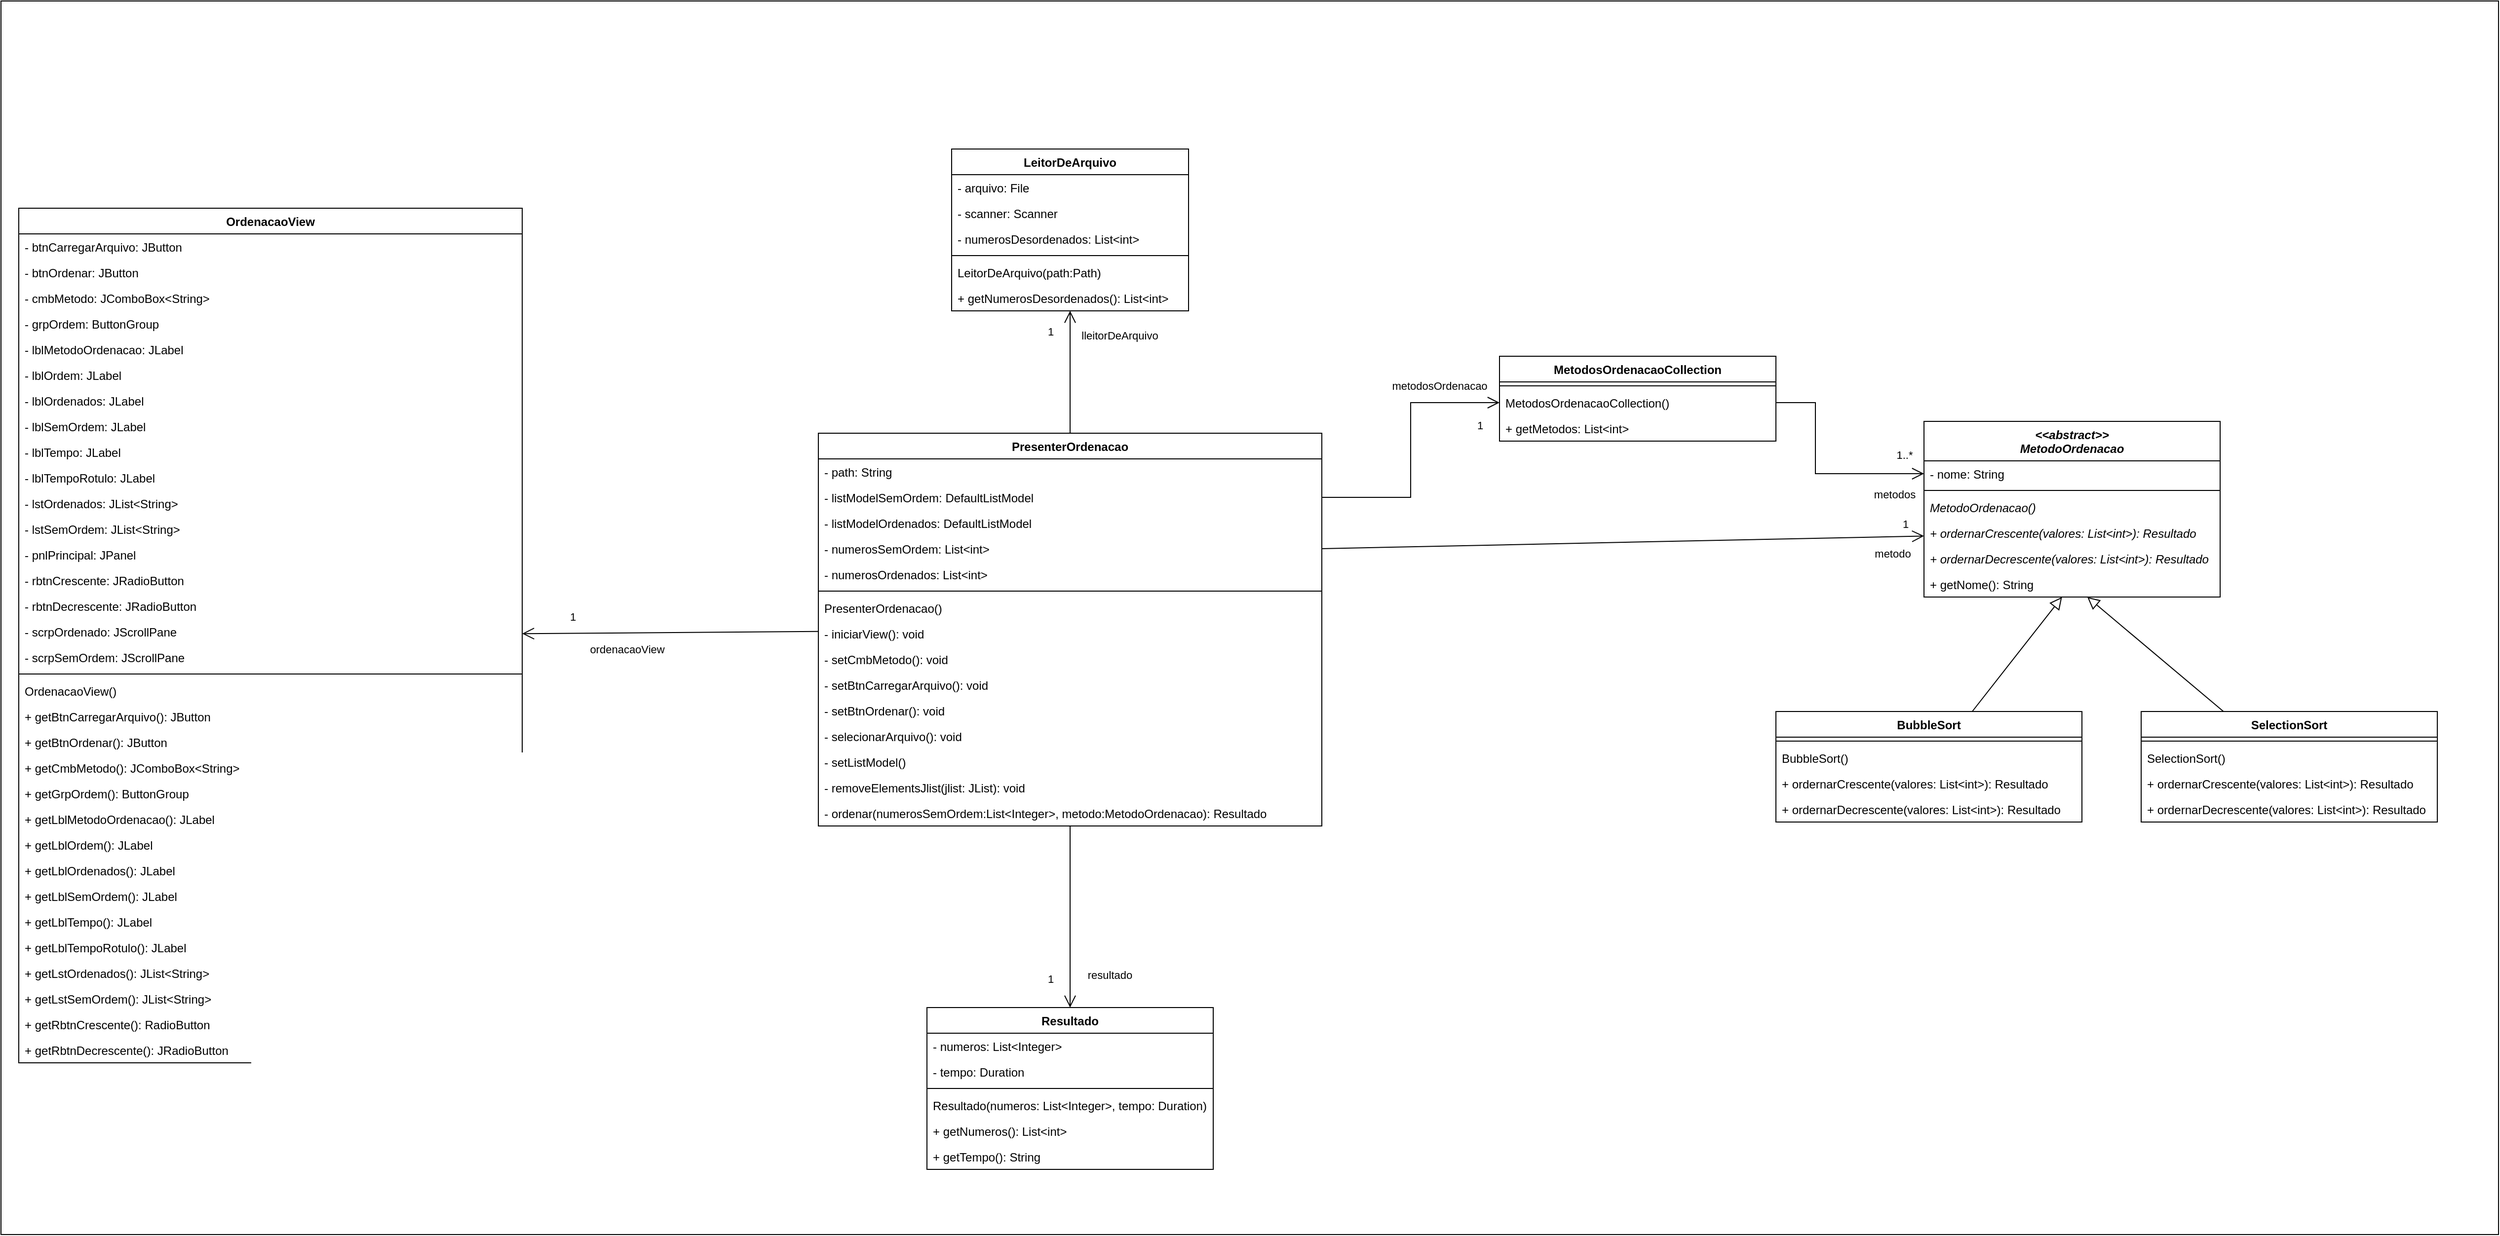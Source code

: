 <mxfile version="20.4.1" type="google" pages="2"><diagram id="l1b4FVicy8sJKUDkIVDf" name="Página-1"><mxGraphModel dx="4170" dy="486" grid="1" gridSize="10" guides="1" tooltips="1" connect="1" arrows="1" fold="1" page="1" pageScale="1" pageWidth="827" pageHeight="1169" math="0" shadow="0"><root><mxCell id="0"/><mxCell id="1" parent="0"/><mxCell id="zKyifieySXPkaZdYvUOO-74" value="" style="rounded=0;whiteSpace=wrap;html=1;" parent="1" vertex="1"><mxGeometry x="-2598" y="290" width="2530" height="1250" as="geometry"/></mxCell><mxCell id="zKyifieySXPkaZdYvUOO-75" value="LeitorDeArquivo" style="swimlane;fontStyle=1;align=center;verticalAlign=top;childLayout=stackLayout;horizontal=1;startSize=26;horizontalStack=0;resizeParent=1;resizeParentMax=0;resizeLast=0;collapsible=1;marginBottom=0;" parent="1" vertex="1"><mxGeometry x="-1635" y="440" width="240" height="164" as="geometry"/></mxCell><mxCell id="zKyifieySXPkaZdYvUOO-76" value="- arquivo: File" style="text;strokeColor=none;fillColor=none;align=left;verticalAlign=top;spacingLeft=4;spacingRight=4;overflow=hidden;rotatable=0;points=[[0,0.5],[1,0.5]];portConstraint=eastwest;" parent="zKyifieySXPkaZdYvUOO-75" vertex="1"><mxGeometry y="26" width="240" height="26" as="geometry"/></mxCell><mxCell id="zKyifieySXPkaZdYvUOO-77" value="- scanner: Scanner" style="text;strokeColor=none;fillColor=none;align=left;verticalAlign=top;spacingLeft=4;spacingRight=4;overflow=hidden;rotatable=0;points=[[0,0.5],[1,0.5]];portConstraint=eastwest;" parent="zKyifieySXPkaZdYvUOO-75" vertex="1"><mxGeometry y="52" width="240" height="26" as="geometry"/></mxCell><mxCell id="zKyifieySXPkaZdYvUOO-78" value="- numerosDesordenados: List&lt;int&gt;" style="text;strokeColor=none;fillColor=none;align=left;verticalAlign=top;spacingLeft=4;spacingRight=4;overflow=hidden;rotatable=0;points=[[0,0.5],[1,0.5]];portConstraint=eastwest;" parent="zKyifieySXPkaZdYvUOO-75" vertex="1"><mxGeometry y="78" width="240" height="26" as="geometry"/></mxCell><mxCell id="zKyifieySXPkaZdYvUOO-79" value="" style="line;strokeWidth=1;fillColor=none;align=left;verticalAlign=middle;spacingTop=-1;spacingLeft=3;spacingRight=3;rotatable=0;labelPosition=right;points=[];portConstraint=eastwest;strokeColor=inherit;" parent="zKyifieySXPkaZdYvUOO-75" vertex="1"><mxGeometry y="104" width="240" height="8" as="geometry"/></mxCell><mxCell id="zKyifieySXPkaZdYvUOO-80" value="LeitorDeArquivo(path:Path)" style="text;strokeColor=none;fillColor=none;align=left;verticalAlign=top;spacingLeft=4;spacingRight=4;overflow=hidden;rotatable=0;points=[[0,0.5],[1,0.5]];portConstraint=eastwest;" parent="zKyifieySXPkaZdYvUOO-75" vertex="1"><mxGeometry y="112" width="240" height="26" as="geometry"/></mxCell><mxCell id="zKyifieySXPkaZdYvUOO-81" value="+ getNumerosDesordenados(): List&lt;int&gt;" style="text;strokeColor=none;fillColor=none;align=left;verticalAlign=top;spacingLeft=4;spacingRight=4;overflow=hidden;rotatable=0;points=[[0,0.5],[1,0.5]];portConstraint=eastwest;" parent="zKyifieySXPkaZdYvUOO-75" vertex="1"><mxGeometry y="138" width="240" height="26" as="geometry"/></mxCell><mxCell id="zKyifieySXPkaZdYvUOO-82" style="rounded=0;orthogonalLoop=1;jettySize=auto;html=1;endArrow=open;endFill=0;endSize=10;edgeStyle=orthogonalEdgeStyle;" parent="1" source="zKyifieySXPkaZdYvUOO-93" target="zKyifieySXPkaZdYvUOO-131" edge="1"><mxGeometry relative="1" as="geometry"><mxPoint x="-1260" y="767" as="sourcePoint"/><Array as="points"><mxPoint x="-1170" y="793"/><mxPoint x="-1170" y="697"/></Array></mxGeometry></mxCell><mxCell id="zKyifieySXPkaZdYvUOO-83" value="metodosOrdenacao" style="edgeLabel;html=1;align=center;verticalAlign=middle;resizable=0;points=[];" parent="zKyifieySXPkaZdYvUOO-82" connectable="0" vertex="1"><mxGeometry x="0.472" y="4" relative="1" as="geometry"><mxPoint x="12" y="-13" as="offset"/></mxGeometry></mxCell><mxCell id="zKyifieySXPkaZdYvUOO-84" value="1" style="edgeLabel;html=1;align=center;verticalAlign=middle;resizable=0;points=[];" parent="zKyifieySXPkaZdYvUOO-82" connectable="0" vertex="1"><mxGeometry x="-0.661" y="-1" relative="1" as="geometry"><mxPoint x="113" y="-74" as="offset"/></mxGeometry></mxCell><mxCell id="zKyifieySXPkaZdYvUOO-85" style="edgeStyle=none;rounded=0;orthogonalLoop=1;jettySize=auto;html=1;exitX=0.5;exitY=0;exitDx=0;exitDy=0;entryX=0.5;entryY=1;entryDx=0;entryDy=0;endArrow=open;endFill=0;endSize=10;" parent="1" source="zKyifieySXPkaZdYvUOO-91" target="zKyifieySXPkaZdYvUOO-75" edge="1"><mxGeometry relative="1" as="geometry"/></mxCell><mxCell id="zKyifieySXPkaZdYvUOO-86" value="lleitorDeArquivo" style="edgeLabel;html=1;align=center;verticalAlign=middle;resizable=0;points=[];" parent="zKyifieySXPkaZdYvUOO-85" connectable="0" vertex="1"><mxGeometry x="0.214" y="2" relative="1" as="geometry"><mxPoint x="52" y="-24" as="offset"/></mxGeometry></mxCell><mxCell id="zKyifieySXPkaZdYvUOO-87" value="1" style="edgeLabel;html=1;align=center;verticalAlign=middle;resizable=0;points=[];" parent="zKyifieySXPkaZdYvUOO-85" connectable="0" vertex="1"><mxGeometry x="0.637" y="-1" relative="1" as="geometry"><mxPoint x="-21" y="-2" as="offset"/></mxGeometry></mxCell><mxCell id="zKyifieySXPkaZdYvUOO-88" style="edgeStyle=orthogonalEdgeStyle;rounded=0;orthogonalLoop=1;jettySize=auto;html=1;endArrow=open;endFill=0;endSize=10;" parent="1" source="zKyifieySXPkaZdYvUOO-91" target="zKyifieySXPkaZdYvUOO-136" edge="1"><mxGeometry relative="1" as="geometry"/></mxCell><mxCell id="zKyifieySXPkaZdYvUOO-89" value="resultado" style="edgeLabel;html=1;align=center;verticalAlign=middle;resizable=0;points=[];" parent="zKyifieySXPkaZdYvUOO-88" connectable="0" vertex="1"><mxGeometry x="0.32" y="-2" relative="1" as="geometry"><mxPoint x="42" y="29" as="offset"/></mxGeometry></mxCell><mxCell id="zKyifieySXPkaZdYvUOO-90" value="1" style="edgeLabel;html=1;align=center;verticalAlign=middle;resizable=0;points=[];" parent="zKyifieySXPkaZdYvUOO-88" connectable="0" vertex="1"><mxGeometry x="0.673" y="-1" relative="1" as="geometry"><mxPoint x="-19" y="1" as="offset"/></mxGeometry></mxCell><mxCell id="zKyifieySXPkaZdYvUOO-91" value="PresenterOrdenacao" style="swimlane;fontStyle=1;align=center;verticalAlign=top;childLayout=stackLayout;horizontal=1;startSize=26;horizontalStack=0;resizeParent=1;resizeParentMax=0;resizeLast=0;collapsible=1;marginBottom=0;" parent="1" vertex="1"><mxGeometry x="-1770" y="728" width="510" height="398" as="geometry"/></mxCell><mxCell id="zKyifieySXPkaZdYvUOO-92" value="- path: String" style="text;strokeColor=none;fillColor=none;align=left;verticalAlign=top;spacingLeft=4;spacingRight=4;overflow=hidden;rotatable=0;points=[[0,0.5],[1,0.5]];portConstraint=eastwest;" parent="zKyifieySXPkaZdYvUOO-91" vertex="1"><mxGeometry y="26" width="510" height="26" as="geometry"/></mxCell><mxCell id="zKyifieySXPkaZdYvUOO-93" value="- listModelSemOrdem: DefaultListModel" style="text;strokeColor=none;fillColor=none;align=left;verticalAlign=top;spacingLeft=4;spacingRight=4;overflow=hidden;rotatable=0;points=[[0,0.5],[1,0.5]];portConstraint=eastwest;" parent="zKyifieySXPkaZdYvUOO-91" vertex="1"><mxGeometry y="52" width="510" height="26" as="geometry"/></mxCell><mxCell id="zKyifieySXPkaZdYvUOO-94" value="- listModelOrdenados: DefaultListModel" style="text;strokeColor=none;fillColor=none;align=left;verticalAlign=top;spacingLeft=4;spacingRight=4;overflow=hidden;rotatable=0;points=[[0,0.5],[1,0.5]];portConstraint=eastwest;" parent="zKyifieySXPkaZdYvUOO-91" vertex="1"><mxGeometry y="78" width="510" height="26" as="geometry"/></mxCell><mxCell id="zKyifieySXPkaZdYvUOO-95" value="- numerosSemOrdem: List&lt;int&gt;" style="text;strokeColor=none;fillColor=none;align=left;verticalAlign=top;spacingLeft=4;spacingRight=4;overflow=hidden;rotatable=0;points=[[0,0.5],[1,0.5]];portConstraint=eastwest;" parent="zKyifieySXPkaZdYvUOO-91" vertex="1"><mxGeometry y="104" width="510" height="26" as="geometry"/></mxCell><mxCell id="zKyifieySXPkaZdYvUOO-96" value="- numerosOrdenados: List&lt;int&gt;" style="text;strokeColor=none;fillColor=none;align=left;verticalAlign=top;spacingLeft=4;spacingRight=4;overflow=hidden;rotatable=0;points=[[0,0.5],[1,0.5]];portConstraint=eastwest;" parent="zKyifieySXPkaZdYvUOO-91" vertex="1"><mxGeometry y="130" width="510" height="26" as="geometry"/></mxCell><mxCell id="zKyifieySXPkaZdYvUOO-97" value="" style="line;strokeWidth=1;fillColor=none;align=left;verticalAlign=middle;spacingTop=-1;spacingLeft=3;spacingRight=3;rotatable=0;labelPosition=right;points=[];portConstraint=eastwest;strokeColor=inherit;" parent="zKyifieySXPkaZdYvUOO-91" vertex="1"><mxGeometry y="156" width="510" height="8" as="geometry"/></mxCell><mxCell id="zKyifieySXPkaZdYvUOO-98" value="PresenterOrdenacao()" style="text;strokeColor=none;fillColor=none;align=left;verticalAlign=top;spacingLeft=4;spacingRight=4;overflow=hidden;rotatable=0;points=[[0,0.5],[1,0.5]];portConstraint=eastwest;" parent="zKyifieySXPkaZdYvUOO-91" vertex="1"><mxGeometry y="164" width="510" height="26" as="geometry"/></mxCell><mxCell id="zKyifieySXPkaZdYvUOO-99" value="- iniciarView(): void" style="text;strokeColor=none;fillColor=none;align=left;verticalAlign=top;spacingLeft=4;spacingRight=4;overflow=hidden;rotatable=0;points=[[0,0.5],[1,0.5]];portConstraint=eastwest;" parent="zKyifieySXPkaZdYvUOO-91" vertex="1"><mxGeometry y="190" width="510" height="26" as="geometry"/></mxCell><mxCell id="zKyifieySXPkaZdYvUOO-100" value="- setCmbMetodo(): void" style="text;strokeColor=none;fillColor=none;align=left;verticalAlign=top;spacingLeft=4;spacingRight=4;overflow=hidden;rotatable=0;points=[[0,0.5],[1,0.5]];portConstraint=eastwest;" parent="zKyifieySXPkaZdYvUOO-91" vertex="1"><mxGeometry y="216" width="510" height="26" as="geometry"/></mxCell><mxCell id="zKyifieySXPkaZdYvUOO-101" value="- setBtnCarregarArquivo(): void" style="text;strokeColor=none;fillColor=none;align=left;verticalAlign=top;spacingLeft=4;spacingRight=4;overflow=hidden;rotatable=0;points=[[0,0.5],[1,0.5]];portConstraint=eastwest;" parent="zKyifieySXPkaZdYvUOO-91" vertex="1"><mxGeometry y="242" width="510" height="26" as="geometry"/></mxCell><mxCell id="zKyifieySXPkaZdYvUOO-102" value="- setBtnOrdenar(): void" style="text;strokeColor=none;fillColor=none;align=left;verticalAlign=top;spacingLeft=4;spacingRight=4;overflow=hidden;rotatable=0;points=[[0,0.5],[1,0.5]];portConstraint=eastwest;" parent="zKyifieySXPkaZdYvUOO-91" vertex="1"><mxGeometry y="268" width="510" height="26" as="geometry"/></mxCell><mxCell id="zKyifieySXPkaZdYvUOO-103" value="- selecionarArquivo(): void" style="text;strokeColor=none;fillColor=none;align=left;verticalAlign=top;spacingLeft=4;spacingRight=4;overflow=hidden;rotatable=0;points=[[0,0.5],[1,0.5]];portConstraint=eastwest;" parent="zKyifieySXPkaZdYvUOO-91" vertex="1"><mxGeometry y="294" width="510" height="26" as="geometry"/></mxCell><mxCell id="zKyifieySXPkaZdYvUOO-104" value="- setListModel()" style="text;strokeColor=none;fillColor=none;align=left;verticalAlign=top;spacingLeft=4;spacingRight=4;overflow=hidden;rotatable=0;points=[[0,0.5],[1,0.5]];portConstraint=eastwest;" parent="zKyifieySXPkaZdYvUOO-91" vertex="1"><mxGeometry y="320" width="510" height="26" as="geometry"/></mxCell><mxCell id="zKyifieySXPkaZdYvUOO-105" value="- removeElementsJlist(jlist: JList): void" style="text;strokeColor=none;fillColor=none;align=left;verticalAlign=top;spacingLeft=4;spacingRight=4;overflow=hidden;rotatable=0;points=[[0,0.5],[1,0.5]];portConstraint=eastwest;" parent="zKyifieySXPkaZdYvUOO-91" vertex="1"><mxGeometry y="346" width="510" height="26" as="geometry"/></mxCell><mxCell id="zKyifieySXPkaZdYvUOO-106" value="- ordenar(numerosSemOrdem:List&lt;Integer&gt;, metodo:MetodoOrdenacao): Resultado" style="text;strokeColor=none;fillColor=none;align=left;verticalAlign=top;spacingLeft=4;spacingRight=4;overflow=hidden;rotatable=0;points=[[0,0.5],[1,0.5]];portConstraint=eastwest;" parent="zKyifieySXPkaZdYvUOO-91" vertex="1"><mxGeometry y="372" width="510" height="26" as="geometry"/></mxCell><mxCell id="zKyifieySXPkaZdYvUOO-107" style="rounded=0;orthogonalLoop=1;jettySize=auto;html=1;endArrow=block;endFill=0;endSize=10;" parent="1" source="zKyifieySXPkaZdYvUOO-108" target="zKyifieySXPkaZdYvUOO-125" edge="1"><mxGeometry relative="1" as="geometry"><mxPoint x="-551.818" y="900" as="targetPoint"/></mxGeometry></mxCell><mxCell id="zKyifieySXPkaZdYvUOO-108" value="BubbleSort" style="swimlane;fontStyle=1;align=center;verticalAlign=top;childLayout=stackLayout;horizontal=1;startSize=26;horizontalStack=0;resizeParent=1;resizeParentMax=0;resizeLast=0;collapsible=1;marginBottom=0;" parent="1" vertex="1"><mxGeometry x="-800" y="1010" width="310" height="112" as="geometry"/></mxCell><mxCell id="zKyifieySXPkaZdYvUOO-109" value="" style="line;strokeWidth=1;fillColor=none;align=left;verticalAlign=middle;spacingTop=-1;spacingLeft=3;spacingRight=3;rotatable=0;labelPosition=right;points=[];portConstraint=eastwest;strokeColor=inherit;" parent="zKyifieySXPkaZdYvUOO-108" vertex="1"><mxGeometry y="26" width="310" height="8" as="geometry"/></mxCell><mxCell id="zKyifieySXPkaZdYvUOO-110" value="BubbleSort()" style="text;strokeColor=none;fillColor=none;align=left;verticalAlign=top;spacingLeft=4;spacingRight=4;overflow=hidden;rotatable=0;points=[[0,0.5],[1,0.5]];portConstraint=eastwest;" parent="zKyifieySXPkaZdYvUOO-108" vertex="1"><mxGeometry y="34" width="310" height="26" as="geometry"/></mxCell><mxCell id="zKyifieySXPkaZdYvUOO-111" value="+ ordernarCrescente(valores: List&lt;int&gt;): Resultado" style="text;strokeColor=none;fillColor=none;align=left;verticalAlign=top;spacingLeft=4;spacingRight=4;overflow=hidden;rotatable=0;points=[[0,0.5],[1,0.5]];portConstraint=eastwest;" parent="zKyifieySXPkaZdYvUOO-108" vertex="1"><mxGeometry y="60" width="310" height="26" as="geometry"/></mxCell><mxCell id="zKyifieySXPkaZdYvUOO-112" value="+ ordernarDecrescente(valores: List&lt;int&gt;): Resultado" style="text;strokeColor=none;fillColor=none;align=left;verticalAlign=top;spacingLeft=4;spacingRight=4;overflow=hidden;rotatable=0;points=[[0,0.5],[1,0.5]];portConstraint=eastwest;" parent="zKyifieySXPkaZdYvUOO-108" vertex="1"><mxGeometry y="86" width="310" height="26" as="geometry"/></mxCell><mxCell id="zKyifieySXPkaZdYvUOO-113" style="rounded=0;orthogonalLoop=1;jettySize=auto;html=1;endArrow=block;endFill=0;endSize=10;" parent="1" source="zKyifieySXPkaZdYvUOO-114" target="zKyifieySXPkaZdYvUOO-125" edge="1"><mxGeometry relative="1" as="geometry"><mxPoint x="-467.727" y="900" as="targetPoint"/></mxGeometry></mxCell><mxCell id="zKyifieySXPkaZdYvUOO-114" value="SelectionSort" style="swimlane;fontStyle=1;align=center;verticalAlign=top;childLayout=stackLayout;horizontal=1;startSize=26;horizontalStack=0;resizeParent=1;resizeParentMax=0;resizeLast=0;collapsible=1;marginBottom=0;" parent="1" vertex="1"><mxGeometry x="-430" y="1010" width="300" height="112" as="geometry"/></mxCell><mxCell id="zKyifieySXPkaZdYvUOO-115" value="" style="line;strokeWidth=1;fillColor=none;align=left;verticalAlign=middle;spacingTop=-1;spacingLeft=3;spacingRight=3;rotatable=0;labelPosition=right;points=[];portConstraint=eastwest;strokeColor=inherit;" parent="zKyifieySXPkaZdYvUOO-114" vertex="1"><mxGeometry y="26" width="300" height="8" as="geometry"/></mxCell><mxCell id="zKyifieySXPkaZdYvUOO-116" value="SelectionSort()" style="text;strokeColor=none;fillColor=none;align=left;verticalAlign=top;spacingLeft=4;spacingRight=4;overflow=hidden;rotatable=0;points=[[0,0.5],[1,0.5]];portConstraint=eastwest;" parent="zKyifieySXPkaZdYvUOO-114" vertex="1"><mxGeometry y="34" width="300" height="26" as="geometry"/></mxCell><mxCell id="zKyifieySXPkaZdYvUOO-117" value="+ ordernarCrescente(valores: List&lt;int&gt;): Resultado" style="text;strokeColor=none;fillColor=none;align=left;verticalAlign=top;spacingLeft=4;spacingRight=4;overflow=hidden;rotatable=0;points=[[0,0.5],[1,0.5]];portConstraint=eastwest;" parent="zKyifieySXPkaZdYvUOO-114" vertex="1"><mxGeometry y="60" width="300" height="26" as="geometry"/></mxCell><mxCell id="zKyifieySXPkaZdYvUOO-118" value="+ ordernarDecrescente(valores: List&lt;int&gt;): Resultado" style="text;strokeColor=none;fillColor=none;align=left;verticalAlign=top;spacingLeft=4;spacingRight=4;overflow=hidden;rotatable=0;points=[[0,0.5],[1,0.5]];portConstraint=eastwest;" parent="zKyifieySXPkaZdYvUOO-114" vertex="1"><mxGeometry y="86" width="300" height="26" as="geometry"/></mxCell><mxCell id="zKyifieySXPkaZdYvUOO-119" value="&lt;&lt;abstract&gt;&gt;&#10;MetodoOrdenacao" style="swimlane;fontStyle=3;align=center;verticalAlign=top;childLayout=stackLayout;horizontal=1;startSize=40;horizontalStack=0;resizeParent=1;resizeParentMax=0;resizeLast=0;collapsible=1;marginBottom=0;" parent="1" vertex="1"><mxGeometry x="-650" y="716" width="300" height="178" as="geometry"/></mxCell><mxCell id="zKyifieySXPkaZdYvUOO-120" value="- nome: String" style="text;strokeColor=none;fillColor=none;align=left;verticalAlign=top;spacingLeft=4;spacingRight=4;overflow=hidden;rotatable=0;points=[[0,0.5],[1,0.5]];portConstraint=eastwest;" parent="zKyifieySXPkaZdYvUOO-119" vertex="1"><mxGeometry y="40" width="300" height="26" as="geometry"/></mxCell><mxCell id="zKyifieySXPkaZdYvUOO-121" value="" style="line;strokeWidth=1;fillColor=none;align=left;verticalAlign=middle;spacingTop=-1;spacingLeft=3;spacingRight=3;rotatable=0;labelPosition=right;points=[];portConstraint=eastwest;strokeColor=inherit;" parent="zKyifieySXPkaZdYvUOO-119" vertex="1"><mxGeometry y="66" width="300" height="8" as="geometry"/></mxCell><mxCell id="zKyifieySXPkaZdYvUOO-122" value="MetodoOrdenacao()" style="text;strokeColor=none;fillColor=none;align=left;verticalAlign=top;spacingLeft=4;spacingRight=4;overflow=hidden;rotatable=0;points=[[0,0.5],[1,0.5]];portConstraint=eastwest;fontStyle=2" parent="zKyifieySXPkaZdYvUOO-119" vertex="1"><mxGeometry y="74" width="300" height="26" as="geometry"/></mxCell><mxCell id="zKyifieySXPkaZdYvUOO-123" value="+ ordernarCrescente(valores: List&lt;int&gt;): Resultado" style="text;strokeColor=none;fillColor=none;align=left;verticalAlign=top;spacingLeft=4;spacingRight=4;overflow=hidden;rotatable=0;points=[[0,0.5],[1,0.5]];portConstraint=eastwest;fontStyle=2" parent="zKyifieySXPkaZdYvUOO-119" vertex="1"><mxGeometry y="100" width="300" height="26" as="geometry"/></mxCell><mxCell id="zKyifieySXPkaZdYvUOO-124" value="+ ordernarDecrescente(valores: List&lt;int&gt;): Resultado" style="text;strokeColor=none;fillColor=none;align=left;verticalAlign=top;spacingLeft=4;spacingRight=4;overflow=hidden;rotatable=0;points=[[0,0.5],[1,0.5]];portConstraint=eastwest;fontStyle=2" parent="zKyifieySXPkaZdYvUOO-119" vertex="1"><mxGeometry y="126" width="300" height="26" as="geometry"/></mxCell><mxCell id="zKyifieySXPkaZdYvUOO-125" value="+ getNome(): String" style="text;strokeColor=none;fillColor=none;align=left;verticalAlign=top;spacingLeft=4;spacingRight=4;overflow=hidden;rotatable=0;points=[[0,0.5],[1,0.5]];portConstraint=eastwest;fontStyle=0" parent="zKyifieySXPkaZdYvUOO-119" vertex="1"><mxGeometry y="152" width="300" height="26" as="geometry"/></mxCell><mxCell id="zKyifieySXPkaZdYvUOO-126" value="" style="rounded=0;orthogonalLoop=1;jettySize=auto;html=1;endArrow=open;endFill=0;endSize=10;exitX=1;exitY=0.5;exitDx=0;exitDy=0;edgeStyle=orthogonalEdgeStyle;" parent="1" source="zKyifieySXPkaZdYvUOO-131" target="zKyifieySXPkaZdYvUOO-120" edge="1"><mxGeometry relative="1" as="geometry"><mxPoint x="-761" y="781.0" as="sourcePoint"/><mxPoint x="-651" y="781.0" as="targetPoint"/><Array as="points"><mxPoint x="-760" y="697"/><mxPoint x="-760" y="769"/></Array></mxGeometry></mxCell><mxCell id="zKyifieySXPkaZdYvUOO-127" value="metodos" style="edgeLabel;html=1;align=center;verticalAlign=middle;resizable=0;points=[];" parent="zKyifieySXPkaZdYvUOO-126" connectable="0" vertex="1"><mxGeometry x="0.364" y="-3" relative="1" as="geometry"><mxPoint x="40" y="18" as="offset"/></mxGeometry></mxCell><mxCell id="zKyifieySXPkaZdYvUOO-128" value="1..*" style="edgeLabel;html=1;align=center;verticalAlign=middle;resizable=0;points=[];" parent="zKyifieySXPkaZdYvUOO-126" connectable="0" vertex="1"><mxGeometry x="0.394" y="1" relative="1" as="geometry"><mxPoint x="47" y="-18" as="offset"/></mxGeometry></mxCell><mxCell id="zKyifieySXPkaZdYvUOO-129" value="MetodosOrdenacaoCollection" style="swimlane;fontStyle=1;align=center;verticalAlign=top;childLayout=stackLayout;horizontal=1;startSize=26;horizontalStack=0;resizeParent=1;resizeParentMax=0;resizeLast=0;collapsible=1;marginBottom=0;" parent="1" vertex="1"><mxGeometry x="-1080" y="650" width="280" height="86" as="geometry"/></mxCell><mxCell id="zKyifieySXPkaZdYvUOO-130" value="" style="line;strokeWidth=1;fillColor=none;align=left;verticalAlign=middle;spacingTop=-1;spacingLeft=3;spacingRight=3;rotatable=0;labelPosition=right;points=[];portConstraint=eastwest;strokeColor=inherit;" parent="zKyifieySXPkaZdYvUOO-129" vertex="1"><mxGeometry y="26" width="280" height="8" as="geometry"/></mxCell><mxCell id="zKyifieySXPkaZdYvUOO-131" value="MetodosOrdenacaoCollection()" style="text;strokeColor=none;fillColor=none;align=left;verticalAlign=top;spacingLeft=4;spacingRight=4;overflow=hidden;rotatable=0;points=[[0,0.5],[1,0.5]];portConstraint=eastwest;" parent="zKyifieySXPkaZdYvUOO-129" vertex="1"><mxGeometry y="34" width="280" height="26" as="geometry"/></mxCell><mxCell id="zKyifieySXPkaZdYvUOO-132" value="+ getMetodos: List&lt;int&gt;" style="text;strokeColor=none;fillColor=none;align=left;verticalAlign=top;spacingLeft=4;spacingRight=4;overflow=hidden;rotatable=0;points=[[0,0.5],[1,0.5]];portConstraint=eastwest;" parent="zKyifieySXPkaZdYvUOO-129" vertex="1"><mxGeometry y="60" width="280" height="26" as="geometry"/></mxCell><mxCell id="zKyifieySXPkaZdYvUOO-133" style="rounded=0;orthogonalLoop=1;jettySize=auto;html=1;endArrow=open;endFill=0;endSize=10;exitX=1;exitY=0.5;exitDx=0;exitDy=0;" parent="1" source="zKyifieySXPkaZdYvUOO-95" target="zKyifieySXPkaZdYvUOO-123" edge="1"><mxGeometry relative="1" as="geometry"><mxPoint x="-1240" y="840" as="sourcePoint"/><mxPoint x="-750" y="860" as="targetPoint"/></mxGeometry></mxCell><mxCell id="zKyifieySXPkaZdYvUOO-134" value="metodo" style="edgeLabel;html=1;align=center;verticalAlign=middle;resizable=0;points=[];" parent="zKyifieySXPkaZdYvUOO-133" connectable="0" vertex="1"><mxGeometry x="0.893" y="-5" relative="1" as="geometry"><mxPoint y="12" as="offset"/></mxGeometry></mxCell><mxCell id="zKyifieySXPkaZdYvUOO-135" value="1" style="edgeLabel;html=1;align=center;verticalAlign=middle;resizable=0;points=[];" parent="zKyifieySXPkaZdYvUOO-133" connectable="0" vertex="1"><mxGeometry x="0.886" relative="1" as="geometry"><mxPoint x="15" y="-13" as="offset"/></mxGeometry></mxCell><mxCell id="zKyifieySXPkaZdYvUOO-136" value="Resultado" style="swimlane;fontStyle=1;align=center;verticalAlign=top;childLayout=stackLayout;horizontal=1;startSize=26;horizontalStack=0;resizeParent=1;resizeParentMax=0;resizeLast=0;collapsible=1;marginBottom=0;" parent="1" vertex="1"><mxGeometry x="-1660" y="1310" width="290" height="164" as="geometry"/></mxCell><mxCell id="zKyifieySXPkaZdYvUOO-137" value="- numeros: List&lt;Integer&gt;" style="text;strokeColor=none;fillColor=none;align=left;verticalAlign=top;spacingLeft=4;spacingRight=4;overflow=hidden;rotatable=0;points=[[0,0.5],[1,0.5]];portConstraint=eastwest;" parent="zKyifieySXPkaZdYvUOO-136" vertex="1"><mxGeometry y="26" width="290" height="26" as="geometry"/></mxCell><mxCell id="zKyifieySXPkaZdYvUOO-138" value="- tempo: Duration" style="text;strokeColor=none;fillColor=none;align=left;verticalAlign=top;spacingLeft=4;spacingRight=4;overflow=hidden;rotatable=0;points=[[0,0.5],[1,0.5]];portConstraint=eastwest;" parent="zKyifieySXPkaZdYvUOO-136" vertex="1"><mxGeometry y="52" width="290" height="26" as="geometry"/></mxCell><mxCell id="zKyifieySXPkaZdYvUOO-139" value="" style="line;strokeWidth=1;fillColor=none;align=left;verticalAlign=middle;spacingTop=-1;spacingLeft=3;spacingRight=3;rotatable=0;labelPosition=right;points=[];portConstraint=eastwest;strokeColor=inherit;" parent="zKyifieySXPkaZdYvUOO-136" vertex="1"><mxGeometry y="78" width="290" height="8" as="geometry"/></mxCell><mxCell id="zKyifieySXPkaZdYvUOO-140" value="Resultado(numeros: List&lt;Integer&gt;, tempo: Duration)" style="text;strokeColor=none;fillColor=none;align=left;verticalAlign=top;spacingLeft=4;spacingRight=4;overflow=hidden;rotatable=0;points=[[0,0.5],[1,0.5]];portConstraint=eastwest;" parent="zKyifieySXPkaZdYvUOO-136" vertex="1"><mxGeometry y="86" width="290" height="26" as="geometry"/></mxCell><mxCell id="zKyifieySXPkaZdYvUOO-141" value="+ getNumeros(): List&lt;int&gt;" style="text;strokeColor=none;fillColor=none;align=left;verticalAlign=top;spacingLeft=4;spacingRight=4;overflow=hidden;rotatable=0;points=[[0,0.5],[1,0.5]];portConstraint=eastwest;" parent="zKyifieySXPkaZdYvUOO-136" vertex="1"><mxGeometry y="112" width="290" height="26" as="geometry"/></mxCell><mxCell id="zKyifieySXPkaZdYvUOO-142" value="+ getTempo(): String" style="text;strokeColor=none;fillColor=none;align=left;verticalAlign=top;spacingLeft=4;spacingRight=4;overflow=hidden;rotatable=0;points=[[0,0.5],[1,0.5]];portConstraint=eastwest;" parent="zKyifieySXPkaZdYvUOO-136" vertex="1"><mxGeometry y="138" width="290" height="26" as="geometry"/></mxCell><mxCell id="zKyifieySXPkaZdYvUOO-143" value="OrdenacaoView" style="swimlane;fontStyle=1;align=center;verticalAlign=top;childLayout=stackLayout;horizontal=1;startSize=26;horizontalStack=0;resizeParent=1;resizeParentMax=0;resizeLast=0;collapsible=1;marginBottom=0;" parent="1" vertex="1"><mxGeometry x="-2580" y="500" width="510" height="866" as="geometry"/></mxCell><mxCell id="zKyifieySXPkaZdYvUOO-144" value="- btnCarregarArquivo: JButton" style="text;strokeColor=none;fillColor=none;align=left;verticalAlign=top;spacingLeft=4;spacingRight=4;overflow=hidden;rotatable=0;points=[[0,0.5],[1,0.5]];portConstraint=eastwest;" parent="zKyifieySXPkaZdYvUOO-143" vertex="1"><mxGeometry y="26" width="510" height="26" as="geometry"/></mxCell><mxCell id="zKyifieySXPkaZdYvUOO-145" value="- btnOrdenar: JButton" style="text;strokeColor=none;fillColor=none;align=left;verticalAlign=top;spacingLeft=4;spacingRight=4;overflow=hidden;rotatable=0;points=[[0,0.5],[1,0.5]];portConstraint=eastwest;" parent="zKyifieySXPkaZdYvUOO-143" vertex="1"><mxGeometry y="52" width="510" height="26" as="geometry"/></mxCell><mxCell id="zKyifieySXPkaZdYvUOO-146" value="- cmbMetodo: JComboBox&lt;String&gt;" style="text;strokeColor=none;fillColor=none;align=left;verticalAlign=top;spacingLeft=4;spacingRight=4;overflow=hidden;rotatable=0;points=[[0,0.5],[1,0.5]];portConstraint=eastwest;" parent="zKyifieySXPkaZdYvUOO-143" vertex="1"><mxGeometry y="78" width="510" height="26" as="geometry"/></mxCell><mxCell id="zKyifieySXPkaZdYvUOO-147" value="- grpOrdem: ButtonGroup" style="text;strokeColor=none;fillColor=none;align=left;verticalAlign=top;spacingLeft=4;spacingRight=4;overflow=hidden;rotatable=0;points=[[0,0.5],[1,0.5]];portConstraint=eastwest;" parent="zKyifieySXPkaZdYvUOO-143" vertex="1"><mxGeometry y="104" width="510" height="26" as="geometry"/></mxCell><mxCell id="zKyifieySXPkaZdYvUOO-148" value="- lblMetodoOrdenacao: JLabel" style="text;strokeColor=none;fillColor=none;align=left;verticalAlign=top;spacingLeft=4;spacingRight=4;overflow=hidden;rotatable=0;points=[[0,0.5],[1,0.5]];portConstraint=eastwest;" parent="zKyifieySXPkaZdYvUOO-143" vertex="1"><mxGeometry y="130" width="510" height="26" as="geometry"/></mxCell><mxCell id="zKyifieySXPkaZdYvUOO-149" value="- lblOrdem: JLabel" style="text;strokeColor=none;fillColor=none;align=left;verticalAlign=top;spacingLeft=4;spacingRight=4;overflow=hidden;rotatable=0;points=[[0,0.5],[1,0.5]];portConstraint=eastwest;" parent="zKyifieySXPkaZdYvUOO-143" vertex="1"><mxGeometry y="156" width="510" height="26" as="geometry"/></mxCell><mxCell id="zKyifieySXPkaZdYvUOO-150" value=" - lblOrdenados: JLabel" style="text;strokeColor=none;fillColor=none;align=left;verticalAlign=top;spacingLeft=4;spacingRight=4;overflow=hidden;rotatable=0;points=[[0,0.5],[1,0.5]];portConstraint=eastwest;" parent="zKyifieySXPkaZdYvUOO-143" vertex="1"><mxGeometry y="182" width="510" height="26" as="geometry"/></mxCell><mxCell id="zKyifieySXPkaZdYvUOO-151" value="- lblSemOrdem: JLabel" style="text;strokeColor=none;fillColor=none;align=left;verticalAlign=top;spacingLeft=4;spacingRight=4;overflow=hidden;rotatable=0;points=[[0,0.5],[1,0.5]];portConstraint=eastwest;" parent="zKyifieySXPkaZdYvUOO-143" vertex="1"><mxGeometry y="208" width="510" height="26" as="geometry"/></mxCell><mxCell id="zKyifieySXPkaZdYvUOO-152" value="- lblTempo: JLabel" style="text;strokeColor=none;fillColor=none;align=left;verticalAlign=top;spacingLeft=4;spacingRight=4;overflow=hidden;rotatable=0;points=[[0,0.5],[1,0.5]];portConstraint=eastwest;" parent="zKyifieySXPkaZdYvUOO-143" vertex="1"><mxGeometry y="234" width="510" height="26" as="geometry"/></mxCell><mxCell id="zKyifieySXPkaZdYvUOO-153" value="- lblTempoRotulo: JLabel" style="text;strokeColor=none;fillColor=none;align=left;verticalAlign=top;spacingLeft=4;spacingRight=4;overflow=hidden;rotatable=0;points=[[0,0.5],[1,0.5]];portConstraint=eastwest;" parent="zKyifieySXPkaZdYvUOO-143" vertex="1"><mxGeometry y="260" width="510" height="26" as="geometry"/></mxCell><mxCell id="zKyifieySXPkaZdYvUOO-154" value=" - lstOrdenados: JList&lt;String&gt;" style="text;strokeColor=none;fillColor=none;align=left;verticalAlign=top;spacingLeft=4;spacingRight=4;overflow=hidden;rotatable=0;points=[[0,0.5],[1,0.5]];portConstraint=eastwest;" parent="zKyifieySXPkaZdYvUOO-143" vertex="1"><mxGeometry y="286" width="510" height="26" as="geometry"/></mxCell><mxCell id="zKyifieySXPkaZdYvUOO-155" value="- lstSemOrdem: JList&lt;String&gt;" style="text;strokeColor=none;fillColor=none;align=left;verticalAlign=top;spacingLeft=4;spacingRight=4;overflow=hidden;rotatable=0;points=[[0,0.5],[1,0.5]];portConstraint=eastwest;" parent="zKyifieySXPkaZdYvUOO-143" vertex="1"><mxGeometry y="312" width="510" height="26" as="geometry"/></mxCell><mxCell id="zKyifieySXPkaZdYvUOO-156" value="- pnlPrincipal: JPanel" style="text;strokeColor=none;fillColor=none;align=left;verticalAlign=top;spacingLeft=4;spacingRight=4;overflow=hidden;rotatable=0;points=[[0,0.5],[1,0.5]];portConstraint=eastwest;" parent="zKyifieySXPkaZdYvUOO-143" vertex="1"><mxGeometry y="338" width="510" height="26" as="geometry"/></mxCell><mxCell id="zKyifieySXPkaZdYvUOO-157" value=" - rbtnCrescente: JRadioButton" style="text;strokeColor=none;fillColor=none;align=left;verticalAlign=top;spacingLeft=4;spacingRight=4;overflow=hidden;rotatable=0;points=[[0,0.5],[1,0.5]];portConstraint=eastwest;" parent="zKyifieySXPkaZdYvUOO-143" vertex="1"><mxGeometry y="364" width="510" height="26" as="geometry"/></mxCell><mxCell id="zKyifieySXPkaZdYvUOO-158" value="- rbtnDecrescente: JRadioButton" style="text;strokeColor=none;fillColor=none;align=left;verticalAlign=top;spacingLeft=4;spacingRight=4;overflow=hidden;rotatable=0;points=[[0,0.5],[1,0.5]];portConstraint=eastwest;" parent="zKyifieySXPkaZdYvUOO-143" vertex="1"><mxGeometry y="390" width="510" height="26" as="geometry"/></mxCell><mxCell id="zKyifieySXPkaZdYvUOO-159" value=" - scrpOrdenado: JScrollPane" style="text;strokeColor=none;fillColor=none;align=left;verticalAlign=top;spacingLeft=4;spacingRight=4;overflow=hidden;rotatable=0;points=[[0,0.5],[1,0.5]];portConstraint=eastwest;" parent="zKyifieySXPkaZdYvUOO-143" vertex="1"><mxGeometry y="416" width="510" height="26" as="geometry"/></mxCell><mxCell id="zKyifieySXPkaZdYvUOO-160" value="- scrpSemOrdem: JScrollPane" style="text;strokeColor=none;fillColor=none;align=left;verticalAlign=top;spacingLeft=4;spacingRight=4;overflow=hidden;rotatable=0;points=[[0,0.5],[1,0.5]];portConstraint=eastwest;" parent="zKyifieySXPkaZdYvUOO-143" vertex="1"><mxGeometry y="442" width="510" height="26" as="geometry"/></mxCell><mxCell id="zKyifieySXPkaZdYvUOO-161" value="" style="line;strokeWidth=1;fillColor=none;align=left;verticalAlign=middle;spacingTop=-1;spacingLeft=3;spacingRight=3;rotatable=0;labelPosition=right;points=[];portConstraint=eastwest;strokeColor=inherit;" parent="zKyifieySXPkaZdYvUOO-143" vertex="1"><mxGeometry y="468" width="510" height="8" as="geometry"/></mxCell><mxCell id="zKyifieySXPkaZdYvUOO-162" value="OrdenacaoView()" style="text;strokeColor=none;fillColor=none;align=left;verticalAlign=top;spacingLeft=4;spacingRight=4;overflow=hidden;rotatable=0;points=[[0,0.5],[1,0.5]];portConstraint=eastwest;" parent="zKyifieySXPkaZdYvUOO-143" vertex="1"><mxGeometry y="476" width="510" height="26" as="geometry"/></mxCell><mxCell id="zKyifieySXPkaZdYvUOO-163" value="+ getBtnCarregarArquivo(): JButton" style="text;strokeColor=none;fillColor=none;align=left;verticalAlign=top;spacingLeft=4;spacingRight=4;overflow=hidden;rotatable=0;points=[[0,0.5],[1,0.5]];portConstraint=eastwest;" parent="zKyifieySXPkaZdYvUOO-143" vertex="1"><mxGeometry y="502" width="510" height="26" as="geometry"/></mxCell><mxCell id="zKyifieySXPkaZdYvUOO-164" value="+ getBtnOrdenar(): JButton" style="text;strokeColor=none;fillColor=none;align=left;verticalAlign=top;spacingLeft=4;spacingRight=4;overflow=hidden;rotatable=0;points=[[0,0.5],[1,0.5]];portConstraint=eastwest;" parent="zKyifieySXPkaZdYvUOO-143" vertex="1"><mxGeometry y="528" width="510" height="26" as="geometry"/></mxCell><mxCell id="zKyifieySXPkaZdYvUOO-165" value="+ getCmbMetodo(): JComboBox&lt;String&gt;" style="text;strokeColor=none;fillColor=none;align=left;verticalAlign=top;spacingLeft=4;spacingRight=4;overflow=hidden;rotatable=0;points=[[0,0.5],[1,0.5]];portConstraint=eastwest;" parent="zKyifieySXPkaZdYvUOO-143" vertex="1"><mxGeometry y="554" width="510" height="26" as="geometry"/></mxCell><mxCell id="zKyifieySXPkaZdYvUOO-166" value="+ getGrpOrdem(): ButtonGroup" style="text;strokeColor=none;fillColor=none;align=left;verticalAlign=top;spacingLeft=4;spacingRight=4;overflow=hidden;rotatable=0;points=[[0,0.5],[1,0.5]];portConstraint=eastwest;" parent="zKyifieySXPkaZdYvUOO-143" vertex="1"><mxGeometry y="580" width="510" height="26" as="geometry"/></mxCell><mxCell id="zKyifieySXPkaZdYvUOO-167" value="+ getLblMetodoOrdenacao(): JLabel" style="text;strokeColor=none;fillColor=none;align=left;verticalAlign=top;spacingLeft=4;spacingRight=4;overflow=hidden;rotatable=0;points=[[0,0.5],[1,0.5]];portConstraint=eastwest;" parent="zKyifieySXPkaZdYvUOO-143" vertex="1"><mxGeometry y="606" width="510" height="26" as="geometry"/></mxCell><mxCell id="zKyifieySXPkaZdYvUOO-168" value="+ getLblOrdem(): JLabel" style="text;strokeColor=none;fillColor=none;align=left;verticalAlign=top;spacingLeft=4;spacingRight=4;overflow=hidden;rotatable=0;points=[[0,0.5],[1,0.5]];portConstraint=eastwest;" parent="zKyifieySXPkaZdYvUOO-143" vertex="1"><mxGeometry y="632" width="510" height="26" as="geometry"/></mxCell><mxCell id="zKyifieySXPkaZdYvUOO-169" value="+ getLblOrdenados(): JLabel" style="text;strokeColor=none;fillColor=none;align=left;verticalAlign=top;spacingLeft=4;spacingRight=4;overflow=hidden;rotatable=0;points=[[0,0.5],[1,0.5]];portConstraint=eastwest;" parent="zKyifieySXPkaZdYvUOO-143" vertex="1"><mxGeometry y="658" width="510" height="26" as="geometry"/></mxCell><mxCell id="zKyifieySXPkaZdYvUOO-170" value="+ getLblSemOrdem(): JLabel" style="text;strokeColor=none;fillColor=none;align=left;verticalAlign=top;spacingLeft=4;spacingRight=4;overflow=hidden;rotatable=0;points=[[0,0.5],[1,0.5]];portConstraint=eastwest;" parent="zKyifieySXPkaZdYvUOO-143" vertex="1"><mxGeometry y="684" width="510" height="26" as="geometry"/></mxCell><mxCell id="zKyifieySXPkaZdYvUOO-171" value="+ getLblTempo(): JLabel" style="text;strokeColor=none;fillColor=none;align=left;verticalAlign=top;spacingLeft=4;spacingRight=4;overflow=hidden;rotatable=0;points=[[0,0.5],[1,0.5]];portConstraint=eastwest;" parent="zKyifieySXPkaZdYvUOO-143" vertex="1"><mxGeometry y="710" width="510" height="26" as="geometry"/></mxCell><mxCell id="zKyifieySXPkaZdYvUOO-172" value="+ getLblTempoRotulo(): JLabel" style="text;strokeColor=none;fillColor=none;align=left;verticalAlign=top;spacingLeft=4;spacingRight=4;overflow=hidden;rotatable=0;points=[[0,0.5],[1,0.5]];portConstraint=eastwest;" parent="zKyifieySXPkaZdYvUOO-143" vertex="1"><mxGeometry y="736" width="510" height="26" as="geometry"/></mxCell><mxCell id="zKyifieySXPkaZdYvUOO-173" value="+ getLstOrdenados(): JList&lt;String&gt;" style="text;strokeColor=none;fillColor=none;align=left;verticalAlign=top;spacingLeft=4;spacingRight=4;overflow=hidden;rotatable=0;points=[[0,0.5],[1,0.5]];portConstraint=eastwest;" parent="zKyifieySXPkaZdYvUOO-143" vertex="1"><mxGeometry y="762" width="510" height="26" as="geometry"/></mxCell><mxCell id="zKyifieySXPkaZdYvUOO-174" value="+ getLstSemOrdem(): JList&lt;String&gt;" style="text;strokeColor=none;fillColor=none;align=left;verticalAlign=top;spacingLeft=4;spacingRight=4;overflow=hidden;rotatable=0;points=[[0,0.5],[1,0.5]];portConstraint=eastwest;" parent="zKyifieySXPkaZdYvUOO-143" vertex="1"><mxGeometry y="788" width="510" height="26" as="geometry"/></mxCell><mxCell id="zKyifieySXPkaZdYvUOO-175" value="+ getRbtnCrescente(): RadioButton" style="text;strokeColor=none;fillColor=none;align=left;verticalAlign=top;spacingLeft=4;spacingRight=4;overflow=hidden;rotatable=0;points=[[0,0.5],[1,0.5]];portConstraint=eastwest;" parent="zKyifieySXPkaZdYvUOO-143" vertex="1"><mxGeometry y="814" width="510" height="26" as="geometry"/></mxCell><mxCell id="zKyifieySXPkaZdYvUOO-176" value="+ getRbtnDecrescente(): JRadioButton" style="text;strokeColor=none;fillColor=none;align=left;verticalAlign=top;spacingLeft=4;spacingRight=4;overflow=hidden;rotatable=0;points=[[0,0.5],[1,0.5]];portConstraint=eastwest;" parent="zKyifieySXPkaZdYvUOO-143" vertex="1"><mxGeometry y="840" width="510" height="26" as="geometry"/></mxCell><mxCell id="zKyifieySXPkaZdYvUOO-177" style="rounded=0;orthogonalLoop=1;jettySize=auto;html=1;endArrow=open;endFill=0;endSize=10;" parent="1" source="zKyifieySXPkaZdYvUOO-91" target="zKyifieySXPkaZdYvUOO-143" edge="1"><mxGeometry relative="1" as="geometry"/></mxCell><mxCell id="zKyifieySXPkaZdYvUOO-178" value="ordenacaoView" style="edgeLabel;html=1;align=center;verticalAlign=middle;resizable=0;points=[];" parent="zKyifieySXPkaZdYvUOO-177" connectable="0" vertex="1"><mxGeometry x="-0.146" y="1" relative="1" as="geometry"><mxPoint x="-66" y="16" as="offset"/></mxGeometry></mxCell><mxCell id="zKyifieySXPkaZdYvUOO-179" value="1" style="edgeLabel;html=1;align=center;verticalAlign=middle;resizable=0;points=[];" parent="zKyifieySXPkaZdYvUOO-177" connectable="0" vertex="1"><mxGeometry x="0.474" y="-4" relative="1" as="geometry"><mxPoint x="-28" y="-13" as="offset"/></mxGeometry></mxCell></root></mxGraphModel></diagram><diagram id="zpT12q8wW1ETXxoUoO2s" name="Página-2"><mxGraphModel dx="5983" dy="465" grid="1" gridSize="10" guides="1" tooltips="1" connect="1" arrows="1" fold="1" page="1" pageScale="1" pageWidth="827" pageHeight="1169" math="0" shadow="0"><root><mxCell id="0"/><mxCell id="1" parent="0"/><mxCell id="RFUozmLctL4CXneQZjnV-27" value="" style="rounded=0;whiteSpace=wrap;html=1;fontSize=11;fontColor=none;" parent="1" vertex="1"><mxGeometry x="-4250" y="720" width="2990" height="1560" as="geometry"/></mxCell><mxCell id="RFUozmLctL4CXneQZjnV-28" style="rounded=0;orthogonalLoop=1;jettySize=auto;html=1;fontColor=none;" parent="1" source="RFUozmLctL4CXneQZjnV-33" target="RFUozmLctL4CXneQZjnV-137" edge="1"><mxGeometry relative="1" as="geometry"/></mxCell><mxCell id="RFUozmLctL4CXneQZjnV-29" value="primeiro" style="edgeLabel;html=1;align=center;verticalAlign=middle;resizable=0;points=[];fontColor=none;" parent="RFUozmLctL4CXneQZjnV-28" connectable="0" vertex="1"><mxGeometry x="0.344" y="-1" relative="1" as="geometry"><mxPoint x="53" y="9" as="offset"/></mxGeometry></mxCell><mxCell id="RFUozmLctL4CXneQZjnV-30" value="1" style="edgeLabel;html=1;align=center;verticalAlign=middle;resizable=0;points=[];fontColor=none;" parent="RFUozmLctL4CXneQZjnV-28" connectable="0" vertex="1"><mxGeometry x="0.752" relative="1" as="geometry"><mxPoint x="1" y="-13" as="offset"/></mxGeometry></mxCell><mxCell id="RFUozmLctL4CXneQZjnV-31" value="LeitorArquivoProcessor" style="swimlane;fontStyle=1;align=center;verticalAlign=top;childLayout=stackLayout;horizontal=1;startSize=26;horizontalStack=0;resizeParent=1;resizeParentMax=0;resizeLast=0;collapsible=1;marginBottom=0;" parent="1" vertex="1"><mxGeometry x="-2730" y="996" width="346.25" height="112" as="geometry"/></mxCell><mxCell id="RFUozmLctL4CXneQZjnV-32" value="" style="line;strokeWidth=1;fillColor=none;align=left;verticalAlign=middle;spacingTop=-1;spacingLeft=3;spacingRight=3;rotatable=0;labelPosition=right;points=[];portConstraint=eastwest;strokeColor=inherit;" parent="RFUozmLctL4CXneQZjnV-31" vertex="1"><mxGeometry y="26" width="346.25" height="8" as="geometry"/></mxCell><mxCell id="RFUozmLctL4CXneQZjnV-33" value="+ LeitorArquivoProcessor()" style="text;strokeColor=none;fillColor=none;align=left;verticalAlign=top;spacingLeft=4;spacingRight=4;overflow=hidden;rotatable=0;points=[[0,0.5],[1,0.5]];portConstraint=eastwest;" parent="RFUozmLctL4CXneQZjnV-31" vertex="1"><mxGeometry y="34" width="346.25" height="26" as="geometry"/></mxCell><mxCell id="RFUozmLctL4CXneQZjnV-34" value="+ addLeitorArquivoHandler(handler:LeitorArquivoHandler):void&#10;" style="text;strokeColor=none;fillColor=none;align=left;verticalAlign=top;spacingLeft=4;spacingRight=4;overflow=hidden;rotatable=0;points=[[0,0.5],[1,0.5]];portConstraint=eastwest;" parent="RFUozmLctL4CXneQZjnV-31" vertex="1"><mxGeometry y="60" width="346.25" height="26" as="geometry"/></mxCell><mxCell id="RFUozmLctL4CXneQZjnV-35" value="+ handlerRequest(path: String): List&lt;Double&gt;" style="text;strokeColor=none;fillColor=none;align=left;verticalAlign=top;spacingLeft=4;spacingRight=4;overflow=hidden;rotatable=0;points=[[0,0.5],[1,0.5]];portConstraint=eastwest;" parent="RFUozmLctL4CXneQZjnV-31" vertex="1"><mxGeometry y="86" width="346.25" height="26" as="geometry"/></mxCell><mxCell id="RFUozmLctL4CXneQZjnV-36" style="rounded=0;orthogonalLoop=1;jettySize=auto;html=1;endArrow=open;endFill=0;endSize=10;entryX=0;entryY=0.5;entryDx=0;entryDy=0;" parent="1" target="RFUozmLctL4CXneQZjnV-86" edge="1"><mxGeometry relative="1" as="geometry"><mxPoint x="-2870.0" y="1555.292" as="sourcePoint"/></mxGeometry></mxCell><mxCell id="RFUozmLctL4CXneQZjnV-37" value="metodosOrdenacaoService" style="edgeLabel;html=1;align=center;verticalAlign=middle;resizable=0;points=[];" parent="RFUozmLctL4CXneQZjnV-36" connectable="0" vertex="1"><mxGeometry x="0.472" y="4" relative="1" as="geometry"><mxPoint x="-30" y="26" as="offset"/></mxGeometry></mxCell><mxCell id="RFUozmLctL4CXneQZjnV-38" value="1" style="edgeLabel;html=1;align=center;verticalAlign=middle;resizable=0;points=[];" parent="RFUozmLctL4CXneQZjnV-36" connectable="0" vertex="1"><mxGeometry x="-0.661" y="-1" relative="1" as="geometry"><mxPoint x="113" y="-20" as="offset"/></mxGeometry></mxCell><mxCell id="RFUozmLctL4CXneQZjnV-39" style="edgeStyle=orthogonalEdgeStyle;rounded=0;orthogonalLoop=1;jettySize=auto;html=1;endArrow=open;endFill=0;endSize=10;" parent="1" source="RFUozmLctL4CXneQZjnV-45" target="RFUozmLctL4CXneQZjnV-89" edge="1"><mxGeometry relative="1" as="geometry"/></mxCell><mxCell id="RFUozmLctL4CXneQZjnV-40" value="resultado" style="edgeLabel;html=1;align=center;verticalAlign=middle;resizable=0;points=[];" parent="RFUozmLctL4CXneQZjnV-39" connectable="0" vertex="1"><mxGeometry x="0.32" y="-2" relative="1" as="geometry"><mxPoint x="42" y="29" as="offset"/></mxGeometry></mxCell><mxCell id="RFUozmLctL4CXneQZjnV-41" value="1" style="edgeLabel;html=1;align=center;verticalAlign=middle;resizable=0;points=[];" parent="RFUozmLctL4CXneQZjnV-39" connectable="0" vertex="1"><mxGeometry x="0.673" y="-1" relative="1" as="geometry"><mxPoint x="-19" y="1" as="offset"/></mxGeometry></mxCell><mxCell id="RFUozmLctL4CXneQZjnV-42" style="edgeStyle=none;rounded=0;orthogonalLoop=1;jettySize=auto;html=1;fontColor=default;endArrow=open;endFill=0;endSize=10;" parent="1" source="RFUozmLctL4CXneQZjnV-45" target="RFUozmLctL4CXneQZjnV-164" edge="1"><mxGeometry relative="1" as="geometry"/></mxCell><mxCell id="RFUozmLctL4CXneQZjnV-43" value="leitorArquivoService" style="edgeLabel;html=1;align=center;verticalAlign=middle;resizable=0;points=[];fontColor=none;" parent="RFUozmLctL4CXneQZjnV-42" connectable="0" vertex="1"><mxGeometry x="0.879" y="-4" relative="1" as="geometry"><mxPoint x="61" y="2" as="offset"/></mxGeometry></mxCell><mxCell id="RFUozmLctL4CXneQZjnV-44" value="1" style="edgeLabel;html=1;align=center;verticalAlign=middle;resizable=0;points=[];fontColor=none;" parent="RFUozmLctL4CXneQZjnV-42" connectable="0" vertex="1"><mxGeometry x="0.818" relative="1" as="geometry"><mxPoint x="-25" y="-8" as="offset"/></mxGeometry></mxCell><mxCell id="RFUozmLctL4CXneQZjnV-45" value="PresenterOrdenacao" style="swimlane;fontStyle=1;align=center;verticalAlign=top;childLayout=stackLayout;horizontal=1;startSize=26;horizontalStack=0;resizeParent=1;resizeParentMax=0;resizeLast=0;collapsible=1;marginBottom=0;" parent="1" vertex="1"><mxGeometry x="-3380" y="1488" width="510" height="372" as="geometry"/></mxCell><mxCell id="RFUozmLctL4CXneQZjnV-46" value="- path: String" style="text;strokeColor=none;fillColor=none;align=left;verticalAlign=top;spacingLeft=4;spacingRight=4;overflow=hidden;rotatable=0;points=[[0,0.5],[1,0.5]];portConstraint=eastwest;" parent="RFUozmLctL4CXneQZjnV-45" vertex="1"><mxGeometry y="26" width="510" height="26" as="geometry"/></mxCell><mxCell id="RFUozmLctL4CXneQZjnV-49" value="- numerosSemOrdem: List&lt;Double&gt;" style="text;strokeColor=none;fillColor=none;align=left;verticalAlign=top;spacingLeft=4;spacingRight=4;overflow=hidden;rotatable=0;points=[[0,0.5],[1,0.5]];portConstraint=eastwest;" parent="RFUozmLctL4CXneQZjnV-45" vertex="1"><mxGeometry y="52" width="510" height="26" as="geometry"/></mxCell><mxCell id="RFUozmLctL4CXneQZjnV-50" value="- numerosOrdenados: List&lt;Double&gt;" style="text;strokeColor=none;fillColor=none;align=left;verticalAlign=top;spacingLeft=4;spacingRight=4;overflow=hidden;rotatable=0;points=[[0,0.5],[1,0.5]];portConstraint=eastwest;" parent="RFUozmLctL4CXneQZjnV-45" vertex="1"><mxGeometry y="78" width="510" height="26" as="geometry"/></mxCell><mxCell id="RFUozmLctL4CXneQZjnV-51" value="" style="line;strokeWidth=1;fillColor=none;align=left;verticalAlign=middle;spacingTop=-1;spacingLeft=3;spacingRight=3;rotatable=0;labelPosition=right;points=[];portConstraint=eastwest;strokeColor=inherit;" parent="RFUozmLctL4CXneQZjnV-45" vertex="1"><mxGeometry y="104" width="510" height="8" as="geometry"/></mxCell><mxCell id="RFUozmLctL4CXneQZjnV-52" value="PresenterOrdenacao()" style="text;strokeColor=none;fillColor=none;align=left;verticalAlign=top;spacingLeft=4;spacingRight=4;overflow=hidden;rotatable=0;points=[[0,0.5],[1,0.5]];portConstraint=eastwest;" parent="RFUozmLctL4CXneQZjnV-45" vertex="1"><mxGeometry y="112" width="510" height="26" as="geometry"/></mxCell><mxCell id="RFUozmLctL4CXneQZjnV-54" value="- setCmbMetodo(): void" style="text;strokeColor=none;fillColor=none;align=left;verticalAlign=top;spacingLeft=4;spacingRight=4;overflow=hidden;rotatable=0;points=[[0,0.5],[1,0.5]];portConstraint=eastwest;" parent="RFUozmLctL4CXneQZjnV-45" vertex="1"><mxGeometry y="138" width="510" height="26" as="geometry"/></mxCell><mxCell id="RFUozmLctL4CXneQZjnV-61" value="- getMetodoOrdenacao(): String" style="text;strokeColor=none;fillColor=none;align=left;verticalAlign=top;spacingLeft=4;spacingRight=4;overflow=hidden;rotatable=0;points=[[0,0.5],[1,0.5]];portConstraint=eastwest;" parent="RFUozmLctL4CXneQZjnV-45" vertex="1"><mxGeometry y="164" width="510" height="26" as="geometry"/></mxCell><mxCell id="RFUozmLctL4CXneQZjnV-55" value="- setBtnCarregarArquivo(): void" style="text;strokeColor=none;fillColor=none;align=left;verticalAlign=top;spacingLeft=4;spacingRight=4;overflow=hidden;rotatable=0;points=[[0,0.5],[1,0.5]];portConstraint=eastwest;" parent="RFUozmLctL4CXneQZjnV-45" vertex="1"><mxGeometry y="190" width="510" height="26" as="geometry"/></mxCell><mxCell id="RFUozmLctL4CXneQZjnV-56" value="- setBtnOrdenar(): void" style="text;strokeColor=none;fillColor=none;align=left;verticalAlign=top;spacingLeft=4;spacingRight=4;overflow=hidden;rotatable=0;points=[[0,0.5],[1,0.5]];portConstraint=eastwest;" parent="RFUozmLctL4CXneQZjnV-45" vertex="1"><mxGeometry y="216" width="510" height="26" as="geometry"/></mxCell><mxCell id="RFUozmLctL4CXneQZjnV-53" value="- iniciarView(): void" style="text;strokeColor=none;fillColor=none;align=left;verticalAlign=top;spacingLeft=4;spacingRight=4;overflow=hidden;rotatable=0;points=[[0,0.5],[1,0.5]];portConstraint=eastwest;" parent="RFUozmLctL4CXneQZjnV-45" vertex="1"><mxGeometry y="242" width="510" height="26" as="geometry"/></mxCell><mxCell id="RFUozmLctL4CXneQZjnV-57" value="- selecionarArquivo(): void" style="text;strokeColor=none;fillColor=none;align=left;verticalAlign=top;spacingLeft=4;spacingRight=4;overflow=hidden;rotatable=0;points=[[0,0.5],[1,0.5]];portConstraint=eastwest;" parent="RFUozmLctL4CXneQZjnV-45" vertex="1"><mxGeometry y="268" width="510" height="26" as="geometry"/></mxCell><mxCell id="RFUozmLctL4CXneQZjnV-58" value="- setListModel(numeros:List&lt;Double&gt;, list:java.awt.List): void" style="text;strokeColor=none;fillColor=none;align=left;verticalAlign=top;spacingLeft=4;spacingRight=4;overflow=hidden;rotatable=0;points=[[0,0.5],[1,0.5]];portConstraint=eastwest;" parent="RFUozmLctL4CXneQZjnV-45" vertex="1"><mxGeometry y="294" width="510" height="26" as="geometry"/></mxCell><mxCell id="RFUozmLctL4CXneQZjnV-59" value="- removeElementsJlist(list:java.awt.List): void" style="text;strokeColor=none;fillColor=none;align=left;verticalAlign=top;spacingLeft=4;spacingRight=4;overflow=hidden;rotatable=0;points=[[0,0.5],[1,0.5]];portConstraint=eastwest;" parent="RFUozmLctL4CXneQZjnV-45" vertex="1"><mxGeometry y="320" width="510" height="26" as="geometry"/></mxCell><mxCell id="RFUozmLctL4CXneQZjnV-60" value="- ordenar(): Resultado" style="text;strokeColor=none;fillColor=none;align=left;verticalAlign=top;spacingLeft=4;spacingRight=4;overflow=hidden;rotatable=0;points=[[0,0.5],[1,0.5]];portConstraint=eastwest;" parent="RFUozmLctL4CXneQZjnV-45" vertex="1"><mxGeometry y="346" width="510" height="26" as="geometry"/></mxCell><mxCell id="RFUozmLctL4CXneQZjnV-62" style="rounded=0;orthogonalLoop=1;jettySize=auto;html=1;endArrow=block;endFill=0;endSize=10;" parent="1" source="RFUozmLctL4CXneQZjnV-63" target="RFUozmLctL4CXneQZjnV-80" edge="1"><mxGeometry relative="1" as="geometry"><mxPoint x="-1811.818" y="1654" as="targetPoint"/></mxGeometry></mxCell><mxCell id="RFUozmLctL4CXneQZjnV-63" value="BubbleSortStrategy" style="swimlane;fontStyle=1;align=center;verticalAlign=top;childLayout=stackLayout;horizontal=1;startSize=26;horizontalStack=0;resizeParent=1;resizeParentMax=0;resizeLast=0;collapsible=1;marginBottom=0;" parent="1" vertex="1"><mxGeometry x="-2110" y="1764" width="360" height="112" as="geometry"/></mxCell><mxCell id="RFUozmLctL4CXneQZjnV-64" value="" style="line;strokeWidth=1;fillColor=none;align=left;verticalAlign=middle;spacingTop=-1;spacingLeft=3;spacingRight=3;rotatable=0;labelPosition=right;points=[];portConstraint=eastwest;strokeColor=inherit;" parent="RFUozmLctL4CXneQZjnV-63" vertex="1"><mxGeometry y="26" width="360" height="8" as="geometry"/></mxCell><mxCell id="RFUozmLctL4CXneQZjnV-65" value="+ BubbleSortStrategy()" style="text;strokeColor=none;fillColor=none;align=left;verticalAlign=top;spacingLeft=4;spacingRight=4;overflow=hidden;rotatable=0;points=[[0,0.5],[1,0.5]];portConstraint=eastwest;" parent="RFUozmLctL4CXneQZjnV-63" vertex="1"><mxGeometry y="34" width="360" height="26" as="geometry"/></mxCell><mxCell id="RFUozmLctL4CXneQZjnV-66" value="+ ordernarCrescente(valores: List&lt;Double&gt;): Resultado" style="text;strokeColor=none;fillColor=none;align=left;verticalAlign=top;spacingLeft=4;spacingRight=4;overflow=hidden;rotatable=0;points=[[0,0.5],[1,0.5]];portConstraint=eastwest;" parent="RFUozmLctL4CXneQZjnV-63" vertex="1"><mxGeometry y="60" width="360" height="26" as="geometry"/></mxCell><mxCell id="RFUozmLctL4CXneQZjnV-67" value="+ ordernarDecrescente(valores: List&lt;Double&gt;): Resultado" style="text;strokeColor=none;fillColor=none;align=left;verticalAlign=top;spacingLeft=4;spacingRight=4;overflow=hidden;rotatable=0;points=[[0,0.5],[1,0.5]];portConstraint=eastwest;" parent="RFUozmLctL4CXneQZjnV-63" vertex="1"><mxGeometry y="86" width="360" height="26" as="geometry"/></mxCell><mxCell id="RFUozmLctL4CXneQZjnV-68" style="rounded=0;orthogonalLoop=1;jettySize=auto;html=1;endArrow=block;endFill=0;endSize=10;" parent="1" source="RFUozmLctL4CXneQZjnV-69" target="RFUozmLctL4CXneQZjnV-80" edge="1"><mxGeometry relative="1" as="geometry"><mxPoint x="-1727.727" y="1654" as="targetPoint"/></mxGeometry></mxCell><mxCell id="RFUozmLctL4CXneQZjnV-69" value="SelectionSortStrategy" style="swimlane;fontStyle=1;align=center;verticalAlign=top;childLayout=stackLayout;horizontal=1;startSize=26;horizontalStack=0;resizeParent=1;resizeParentMax=0;resizeLast=0;collapsible=1;marginBottom=0;" parent="1" vertex="1"><mxGeometry x="-1650" y="1768" width="350" height="112" as="geometry"/></mxCell><mxCell id="RFUozmLctL4CXneQZjnV-70" value="" style="line;strokeWidth=1;fillColor=none;align=left;verticalAlign=middle;spacingTop=-1;spacingLeft=3;spacingRight=3;rotatable=0;labelPosition=right;points=[];portConstraint=eastwest;strokeColor=inherit;" parent="RFUozmLctL4CXneQZjnV-69" vertex="1"><mxGeometry y="26" width="350" height="8" as="geometry"/></mxCell><mxCell id="RFUozmLctL4CXneQZjnV-71" value="+ SelectionSortStrategy()" style="text;strokeColor=none;fillColor=none;align=left;verticalAlign=top;spacingLeft=4;spacingRight=4;overflow=hidden;rotatable=0;points=[[0,0.5],[1,0.5]];portConstraint=eastwest;" parent="RFUozmLctL4CXneQZjnV-69" vertex="1"><mxGeometry y="34" width="350" height="26" as="geometry"/></mxCell><mxCell id="RFUozmLctL4CXneQZjnV-72" value="+ ordernarCrescente(valores: List&lt;Double&gt;): Resultado" style="text;strokeColor=none;fillColor=none;align=left;verticalAlign=top;spacingLeft=4;spacingRight=4;overflow=hidden;rotatable=0;points=[[0,0.5],[1,0.5]];portConstraint=eastwest;" parent="RFUozmLctL4CXneQZjnV-69" vertex="1"><mxGeometry y="60" width="350" height="26" as="geometry"/></mxCell><mxCell id="RFUozmLctL4CXneQZjnV-73" value="+ ordernarDecrescente(valores: List&lt;Double&gt;): Resultado" style="text;strokeColor=none;fillColor=none;align=left;verticalAlign=top;spacingLeft=4;spacingRight=4;overflow=hidden;rotatable=0;points=[[0,0.5],[1,0.5]];portConstraint=eastwest;" parent="RFUozmLctL4CXneQZjnV-69" vertex="1"><mxGeometry y="86" width="350" height="26" as="geometry"/></mxCell><mxCell id="RFUozmLctL4CXneQZjnV-74" value="&lt;&lt;abstract&gt;&gt;&#10;MetodoOrdenacaoStrategy" style="swimlane;fontStyle=3;align=center;verticalAlign=top;childLayout=stackLayout;horizontal=1;startSize=40;horizontalStack=0;resizeParent=1;resizeParentMax=0;resizeLast=0;collapsible=1;marginBottom=0;" parent="1" vertex="1"><mxGeometry x="-1850" y="1500" width="340" height="178" as="geometry"/></mxCell><mxCell id="RFUozmLctL4CXneQZjnV-75" value="- nome: String" style="text;strokeColor=none;fillColor=none;align=left;verticalAlign=top;spacingLeft=4;spacingRight=4;overflow=hidden;rotatable=0;points=[[0,0.5],[1,0.5]];portConstraint=eastwest;" parent="RFUozmLctL4CXneQZjnV-74" vertex="1"><mxGeometry y="40" width="340" height="26" as="geometry"/></mxCell><mxCell id="RFUozmLctL4CXneQZjnV-76" value="" style="line;strokeWidth=1;fillColor=none;align=left;verticalAlign=middle;spacingTop=-1;spacingLeft=3;spacingRight=3;rotatable=0;labelPosition=right;points=[];portConstraint=eastwest;strokeColor=inherit;" parent="RFUozmLctL4CXneQZjnV-74" vertex="1"><mxGeometry y="66" width="340" height="8" as="geometry"/></mxCell><mxCell id="RFUozmLctL4CXneQZjnV-77" value="+ MetodoOrdenacaoStrategy()" style="text;strokeColor=none;fillColor=none;align=left;verticalAlign=top;spacingLeft=4;spacingRight=4;overflow=hidden;rotatable=0;points=[[0,0.5],[1,0.5]];portConstraint=eastwest;fontStyle=2" parent="RFUozmLctL4CXneQZjnV-74" vertex="1"><mxGeometry y="74" width="340" height="26" as="geometry"/></mxCell><mxCell id="RFUozmLctL4CXneQZjnV-78" value="+ ordernarCrescente(valores: List&lt;Double&gt;): Resultado" style="text;strokeColor=none;fillColor=none;align=left;verticalAlign=top;spacingLeft=4;spacingRight=4;overflow=hidden;rotatable=0;points=[[0,0.5],[1,0.5]];portConstraint=eastwest;fontStyle=2" parent="RFUozmLctL4CXneQZjnV-74" vertex="1"><mxGeometry y="100" width="340" height="26" as="geometry"/></mxCell><mxCell id="RFUozmLctL4CXneQZjnV-79" value="+ ordernarDecrescente(valores: List&lt;Double&gt;): Resultado" style="text;strokeColor=none;fillColor=none;align=left;verticalAlign=top;spacingLeft=4;spacingRight=4;overflow=hidden;rotatable=0;points=[[0,0.5],[1,0.5]];portConstraint=eastwest;fontStyle=2" parent="RFUozmLctL4CXneQZjnV-74" vertex="1"><mxGeometry y="126" width="340" height="26" as="geometry"/></mxCell><mxCell id="RFUozmLctL4CXneQZjnV-80" value="+ getNome(): String" style="text;strokeColor=none;fillColor=none;align=left;verticalAlign=top;spacingLeft=4;spacingRight=4;overflow=hidden;rotatable=0;points=[[0,0.5],[1,0.5]];portConstraint=eastwest;fontStyle=0" parent="RFUozmLctL4CXneQZjnV-74" vertex="1"><mxGeometry y="152" width="340" height="26" as="geometry"/></mxCell><mxCell id="RFUozmLctL4CXneQZjnV-81" value="" style="rounded=0;orthogonalLoop=1;jettySize=auto;html=1;endArrow=open;endFill=0;endSize=10;" parent="1" source="RFUozmLctL4CXneQZjnV-86" target="RFUozmLctL4CXneQZjnV-75" edge="1"><mxGeometry relative="1" as="geometry"><mxPoint x="-2070.0" y="1541" as="sourcePoint"/><mxPoint x="-1911" y="1535" as="targetPoint"/></mxGeometry></mxCell><mxCell id="RFUozmLctL4CXneQZjnV-82" value="metodos" style="edgeLabel;html=1;align=center;verticalAlign=middle;resizable=0;points=[];" parent="RFUozmLctL4CXneQZjnV-81" connectable="0" vertex="1"><mxGeometry x="0.364" y="-3" relative="1" as="geometry"><mxPoint x="78" y="18" as="offset"/></mxGeometry></mxCell><mxCell id="RFUozmLctL4CXneQZjnV-83" value="1..*" style="edgeLabel;html=1;align=center;verticalAlign=middle;resizable=0;points=[];" parent="RFUozmLctL4CXneQZjnV-81" connectable="0" vertex="1"><mxGeometry x="0.394" y="1" relative="1" as="geometry"><mxPoint x="82" y="-18" as="offset"/></mxGeometry></mxCell><mxCell id="RFUozmLctL4CXneQZjnV-84" value="MetodosOrdenacaoService" style="swimlane;fontStyle=1;align=center;verticalAlign=top;childLayout=stackLayout;horizontal=1;startSize=26;horizontalStack=0;resizeParent=1;resizeParentMax=0;resizeLast=0;collapsible=1;marginBottom=0;" parent="1" vertex="1"><mxGeometry x="-2680" y="1510" width="460" height="112" as="geometry"/></mxCell><mxCell id="RFUozmLctL4CXneQZjnV-85" value="" style="line;strokeWidth=1;fillColor=none;align=left;verticalAlign=middle;spacingTop=-1;spacingLeft=3;spacingRight=3;rotatable=0;labelPosition=right;points=[];portConstraint=eastwest;strokeColor=inherit;" parent="RFUozmLctL4CXneQZjnV-84" vertex="1"><mxGeometry y="26" width="460" height="8" as="geometry"/></mxCell><mxCell id="RFUozmLctL4CXneQZjnV-86" value="+ MetodosOrdenacaoCollection()" style="text;strokeColor=none;fillColor=none;align=left;verticalAlign=top;spacingLeft=4;spacingRight=4;overflow=hidden;rotatable=0;points=[[0,0.5],[1,0.5]];portConstraint=eastwest;" parent="RFUozmLctL4CXneQZjnV-84" vertex="1"><mxGeometry y="34" width="460" height="26" as="geometry"/></mxCell><mxCell id="RFUozmLctL4CXneQZjnV-87" value="+ getMetodos(): List&lt;MetodoOrdenacaoStrategy&gt;" style="text;strokeColor=none;fillColor=none;align=left;verticalAlign=top;spacingLeft=4;spacingRight=4;overflow=hidden;rotatable=0;points=[[0,0.5],[1,0.5]];portConstraint=eastwest;" parent="RFUozmLctL4CXneQZjnV-84" vertex="1"><mxGeometry y="60" width="460" height="26" as="geometry"/></mxCell><mxCell id="RFUozmLctL4CXneQZjnV-88" value="+ ordenar(metodo: String, numeros: List&lt;Double&gt;, ordem: boolean): Resultado" style="text;strokeColor=none;fillColor=none;align=left;verticalAlign=top;spacingLeft=4;spacingRight=4;overflow=hidden;rotatable=0;points=[[0,0.5],[1,0.5]];portConstraint=eastwest;" parent="RFUozmLctL4CXneQZjnV-84" vertex="1"><mxGeometry y="86" width="460" height="26" as="geometry"/></mxCell><mxCell id="RFUozmLctL4CXneQZjnV-89" value="Resultado" style="swimlane;fontStyle=1;align=center;verticalAlign=top;childLayout=stackLayout;horizontal=1;startSize=26;horizontalStack=0;resizeParent=1;resizeParentMax=0;resizeLast=0;collapsible=1;marginBottom=0;" parent="1" vertex="1"><mxGeometry x="-3270" y="2070" width="290" height="164" as="geometry"/></mxCell><mxCell id="RFUozmLctL4CXneQZjnV-90" value="- numeros: List&lt;Integer&gt;" style="text;strokeColor=none;fillColor=none;align=left;verticalAlign=top;spacingLeft=4;spacingRight=4;overflow=hidden;rotatable=0;points=[[0,0.5],[1,0.5]];portConstraint=eastwest;" parent="RFUozmLctL4CXneQZjnV-89" vertex="1"><mxGeometry y="26" width="290" height="26" as="geometry"/></mxCell><mxCell id="RFUozmLctL4CXneQZjnV-91" value="- tempo: Long" style="text;strokeColor=none;fillColor=none;align=left;verticalAlign=top;spacingLeft=4;spacingRight=4;overflow=hidden;rotatable=0;points=[[0,0.5],[1,0.5]];portConstraint=eastwest;" parent="RFUozmLctL4CXneQZjnV-89" vertex="1"><mxGeometry y="52" width="290" height="26" as="geometry"/></mxCell><mxCell id="RFUozmLctL4CXneQZjnV-92" value="" style="line;strokeWidth=1;fillColor=none;align=left;verticalAlign=middle;spacingTop=-1;spacingLeft=3;spacingRight=3;rotatable=0;labelPosition=right;points=[];portConstraint=eastwest;strokeColor=inherit;" parent="RFUozmLctL4CXneQZjnV-89" vertex="1"><mxGeometry y="78" width="290" height="8" as="geometry"/></mxCell><mxCell id="RFUozmLctL4CXneQZjnV-93" value="Resultado(numeros: List&lt;Double&gt;, tempo: Duration)" style="text;strokeColor=none;fillColor=none;align=left;verticalAlign=top;spacingLeft=4;spacingRight=4;overflow=hidden;rotatable=0;points=[[0,0.5],[1,0.5]];portConstraint=eastwest;" parent="RFUozmLctL4CXneQZjnV-89" vertex="1"><mxGeometry y="86" width="290" height="26" as="geometry"/></mxCell><mxCell id="RFUozmLctL4CXneQZjnV-94" value="+ getNumeros(): List&lt;Double&#10;&gt;" style="text;strokeColor=none;fillColor=none;align=left;verticalAlign=top;spacingLeft=4;spacingRight=4;overflow=hidden;rotatable=0;points=[[0,0.5],[1,0.5]];portConstraint=eastwest;" parent="RFUozmLctL4CXneQZjnV-89" vertex="1"><mxGeometry y="112" width="290" height="26" as="geometry"/></mxCell><mxCell id="RFUozmLctL4CXneQZjnV-95" value="+ getTempo(): String" style="text;strokeColor=none;fillColor=none;align=left;verticalAlign=top;spacingLeft=4;spacingRight=4;overflow=hidden;rotatable=0;points=[[0,0.5],[1,0.5]];portConstraint=eastwest;" parent="RFUozmLctL4CXneQZjnV-89" vertex="1"><mxGeometry y="138" width="290" height="26" as="geometry"/></mxCell><mxCell id="RFUozmLctL4CXneQZjnV-96" value="OrdenacaoView" style="swimlane;fontStyle=1;align=center;verticalAlign=top;childLayout=stackLayout;horizontal=1;startSize=26;horizontalStack=0;resizeParent=1;resizeParentMax=0;resizeLast=0;collapsible=1;marginBottom=0;" parent="1" vertex="1"><mxGeometry x="-4190" y="1260" width="510" height="866" as="geometry"/></mxCell><mxCell id="RFUozmLctL4CXneQZjnV-97" value="- btnCarregarArquivo: JButton" style="text;strokeColor=none;fillColor=none;align=left;verticalAlign=top;spacingLeft=4;spacingRight=4;overflow=hidden;rotatable=0;points=[[0,0.5],[1,0.5]];portConstraint=eastwest;" parent="RFUozmLctL4CXneQZjnV-96" vertex="1"><mxGeometry y="26" width="510" height="26" as="geometry"/></mxCell><mxCell id="RFUozmLctL4CXneQZjnV-98" value="- btnOrdenar: JButton" style="text;strokeColor=none;fillColor=none;align=left;verticalAlign=top;spacingLeft=4;spacingRight=4;overflow=hidden;rotatable=0;points=[[0,0.5],[1,0.5]];portConstraint=eastwest;" parent="RFUozmLctL4CXneQZjnV-96" vertex="1"><mxGeometry y="52" width="510" height="26" as="geometry"/></mxCell><mxCell id="RFUozmLctL4CXneQZjnV-99" value="- cmbMetodo: JComboBox&lt;String&gt;" style="text;strokeColor=none;fillColor=none;align=left;verticalAlign=top;spacingLeft=4;spacingRight=4;overflow=hidden;rotatable=0;points=[[0,0.5],[1,0.5]];portConstraint=eastwest;" parent="RFUozmLctL4CXneQZjnV-96" vertex="1"><mxGeometry y="78" width="510" height="26" as="geometry"/></mxCell><mxCell id="RFUozmLctL4CXneQZjnV-100" value="- grpOrdem: ButtonGroup" style="text;strokeColor=none;fillColor=none;align=left;verticalAlign=top;spacingLeft=4;spacingRight=4;overflow=hidden;rotatable=0;points=[[0,0.5],[1,0.5]];portConstraint=eastwest;" parent="RFUozmLctL4CXneQZjnV-96" vertex="1"><mxGeometry y="104" width="510" height="26" as="geometry"/></mxCell><mxCell id="RFUozmLctL4CXneQZjnV-101" value="- lblMetodoOrdenacao: JLabel" style="text;strokeColor=none;fillColor=none;align=left;verticalAlign=top;spacingLeft=4;spacingRight=4;overflow=hidden;rotatable=0;points=[[0,0.5],[1,0.5]];portConstraint=eastwest;" parent="RFUozmLctL4CXneQZjnV-96" vertex="1"><mxGeometry y="130" width="510" height="26" as="geometry"/></mxCell><mxCell id="RFUozmLctL4CXneQZjnV-102" value="- lblOrdem: JLabel" style="text;strokeColor=none;fillColor=none;align=left;verticalAlign=top;spacingLeft=4;spacingRight=4;overflow=hidden;rotatable=0;points=[[0,0.5],[1,0.5]];portConstraint=eastwest;" parent="RFUozmLctL4CXneQZjnV-96" vertex="1"><mxGeometry y="156" width="510" height="26" as="geometry"/></mxCell><mxCell id="RFUozmLctL4CXneQZjnV-103" value=" - lblOrdenados: JLabel" style="text;strokeColor=none;fillColor=none;align=left;verticalAlign=top;spacingLeft=4;spacingRight=4;overflow=hidden;rotatable=0;points=[[0,0.5],[1,0.5]];portConstraint=eastwest;" parent="RFUozmLctL4CXneQZjnV-96" vertex="1"><mxGeometry y="182" width="510" height="26" as="geometry"/></mxCell><mxCell id="RFUozmLctL4CXneQZjnV-104" value="- lblSemOrdem: JLabel" style="text;strokeColor=none;fillColor=none;align=left;verticalAlign=top;spacingLeft=4;spacingRight=4;overflow=hidden;rotatable=0;points=[[0,0.5],[1,0.5]];portConstraint=eastwest;" parent="RFUozmLctL4CXneQZjnV-96" vertex="1"><mxGeometry y="208" width="510" height="26" as="geometry"/></mxCell><mxCell id="RFUozmLctL4CXneQZjnV-105" value="- lblTempo: JLabel" style="text;strokeColor=none;fillColor=none;align=left;verticalAlign=top;spacingLeft=4;spacingRight=4;overflow=hidden;rotatable=0;points=[[0,0.5],[1,0.5]];portConstraint=eastwest;" parent="RFUozmLctL4CXneQZjnV-96" vertex="1"><mxGeometry y="234" width="510" height="26" as="geometry"/></mxCell><mxCell id="RFUozmLctL4CXneQZjnV-106" value="- lblTempoRotulo: JLabel" style="text;strokeColor=none;fillColor=none;align=left;verticalAlign=top;spacingLeft=4;spacingRight=4;overflow=hidden;rotatable=0;points=[[0,0.5],[1,0.5]];portConstraint=eastwest;" parent="RFUozmLctL4CXneQZjnV-96" vertex="1"><mxGeometry y="260" width="510" height="26" as="geometry"/></mxCell><mxCell id="RFUozmLctL4CXneQZjnV-107" value=" - lstOrdenados: JList&lt;String&gt;" style="text;strokeColor=none;fillColor=none;align=left;verticalAlign=top;spacingLeft=4;spacingRight=4;overflow=hidden;rotatable=0;points=[[0,0.5],[1,0.5]];portConstraint=eastwest;" parent="RFUozmLctL4CXneQZjnV-96" vertex="1"><mxGeometry y="286" width="510" height="26" as="geometry"/></mxCell><mxCell id="RFUozmLctL4CXneQZjnV-108" value="- lstSemOrdem: JList&lt;String&gt;" style="text;strokeColor=none;fillColor=none;align=left;verticalAlign=top;spacingLeft=4;spacingRight=4;overflow=hidden;rotatable=0;points=[[0,0.5],[1,0.5]];portConstraint=eastwest;" parent="RFUozmLctL4CXneQZjnV-96" vertex="1"><mxGeometry y="312" width="510" height="26" as="geometry"/></mxCell><mxCell id="RFUozmLctL4CXneQZjnV-109" value="- pnlPrincipal: JPanel" style="text;strokeColor=none;fillColor=none;align=left;verticalAlign=top;spacingLeft=4;spacingRight=4;overflow=hidden;rotatable=0;points=[[0,0.5],[1,0.5]];portConstraint=eastwest;" parent="RFUozmLctL4CXneQZjnV-96" vertex="1"><mxGeometry y="338" width="510" height="26" as="geometry"/></mxCell><mxCell id="RFUozmLctL4CXneQZjnV-110" value=" - rbtnCrescente: JRadioButton" style="text;strokeColor=none;fillColor=none;align=left;verticalAlign=top;spacingLeft=4;spacingRight=4;overflow=hidden;rotatable=0;points=[[0,0.5],[1,0.5]];portConstraint=eastwest;" parent="RFUozmLctL4CXneQZjnV-96" vertex="1"><mxGeometry y="364" width="510" height="26" as="geometry"/></mxCell><mxCell id="RFUozmLctL4CXneQZjnV-111" value="- rbtnDecrescente: JRadioButton" style="text;strokeColor=none;fillColor=none;align=left;verticalAlign=top;spacingLeft=4;spacingRight=4;overflow=hidden;rotatable=0;points=[[0,0.5],[1,0.5]];portConstraint=eastwest;" parent="RFUozmLctL4CXneQZjnV-96" vertex="1"><mxGeometry y="390" width="510" height="26" as="geometry"/></mxCell><mxCell id="RFUozmLctL4CXneQZjnV-112" value=" - scrpOrdenado: JScrollPane" style="text;strokeColor=none;fillColor=none;align=left;verticalAlign=top;spacingLeft=4;spacingRight=4;overflow=hidden;rotatable=0;points=[[0,0.5],[1,0.5]];portConstraint=eastwest;" parent="RFUozmLctL4CXneQZjnV-96" vertex="1"><mxGeometry y="416" width="510" height="26" as="geometry"/></mxCell><mxCell id="RFUozmLctL4CXneQZjnV-113" value="- scrpSemOrdem: JScrollPane" style="text;strokeColor=none;fillColor=none;align=left;verticalAlign=top;spacingLeft=4;spacingRight=4;overflow=hidden;rotatable=0;points=[[0,0.5],[1,0.5]];portConstraint=eastwest;" parent="RFUozmLctL4CXneQZjnV-96" vertex="1"><mxGeometry y="442" width="510" height="26" as="geometry"/></mxCell><mxCell id="RFUozmLctL4CXneQZjnV-114" value="" style="line;strokeWidth=1;fillColor=none;align=left;verticalAlign=middle;spacingTop=-1;spacingLeft=3;spacingRight=3;rotatable=0;labelPosition=right;points=[];portConstraint=eastwest;strokeColor=inherit;" parent="RFUozmLctL4CXneQZjnV-96" vertex="1"><mxGeometry y="468" width="510" height="8" as="geometry"/></mxCell><mxCell id="RFUozmLctL4CXneQZjnV-115" value="OrdenacaoView()" style="text;strokeColor=none;fillColor=none;align=left;verticalAlign=top;spacingLeft=4;spacingRight=4;overflow=hidden;rotatable=0;points=[[0,0.5],[1,0.5]];portConstraint=eastwest;" parent="RFUozmLctL4CXneQZjnV-96" vertex="1"><mxGeometry y="476" width="510" height="26" as="geometry"/></mxCell><mxCell id="RFUozmLctL4CXneQZjnV-116" value="+ getBtnCarregarArquivo(): JButton" style="text;strokeColor=none;fillColor=none;align=left;verticalAlign=top;spacingLeft=4;spacingRight=4;overflow=hidden;rotatable=0;points=[[0,0.5],[1,0.5]];portConstraint=eastwest;" parent="RFUozmLctL4CXneQZjnV-96" vertex="1"><mxGeometry y="502" width="510" height="26" as="geometry"/></mxCell><mxCell id="RFUozmLctL4CXneQZjnV-117" value="+ getBtnOrdenar(): JButton" style="text;strokeColor=none;fillColor=none;align=left;verticalAlign=top;spacingLeft=4;spacingRight=4;overflow=hidden;rotatable=0;points=[[0,0.5],[1,0.5]];portConstraint=eastwest;" parent="RFUozmLctL4CXneQZjnV-96" vertex="1"><mxGeometry y="528" width="510" height="26" as="geometry"/></mxCell><mxCell id="RFUozmLctL4CXneQZjnV-118" value="+ getCmbMetodo(): JComboBox&lt;String&gt;" style="text;strokeColor=none;fillColor=none;align=left;verticalAlign=top;spacingLeft=4;spacingRight=4;overflow=hidden;rotatable=0;points=[[0,0.5],[1,0.5]];portConstraint=eastwest;" parent="RFUozmLctL4CXneQZjnV-96" vertex="1"><mxGeometry y="554" width="510" height="26" as="geometry"/></mxCell><mxCell id="RFUozmLctL4CXneQZjnV-119" value="+ getGrpOrdem(): ButtonGroup" style="text;strokeColor=none;fillColor=none;align=left;verticalAlign=top;spacingLeft=4;spacingRight=4;overflow=hidden;rotatable=0;points=[[0,0.5],[1,0.5]];portConstraint=eastwest;" parent="RFUozmLctL4CXneQZjnV-96" vertex="1"><mxGeometry y="580" width="510" height="26" as="geometry"/></mxCell><mxCell id="RFUozmLctL4CXneQZjnV-120" value="+ getLblMetodoOrdenacao(): JLabel" style="text;strokeColor=none;fillColor=none;align=left;verticalAlign=top;spacingLeft=4;spacingRight=4;overflow=hidden;rotatable=0;points=[[0,0.5],[1,0.5]];portConstraint=eastwest;" parent="RFUozmLctL4CXneQZjnV-96" vertex="1"><mxGeometry y="606" width="510" height="26" as="geometry"/></mxCell><mxCell id="RFUozmLctL4CXneQZjnV-121" value="+ getLblOrdem(): JLabel" style="text;strokeColor=none;fillColor=none;align=left;verticalAlign=top;spacingLeft=4;spacingRight=4;overflow=hidden;rotatable=0;points=[[0,0.5],[1,0.5]];portConstraint=eastwest;" parent="RFUozmLctL4CXneQZjnV-96" vertex="1"><mxGeometry y="632" width="510" height="26" as="geometry"/></mxCell><mxCell id="RFUozmLctL4CXneQZjnV-122" value="+ getLblOrdenados(): JLabel" style="text;strokeColor=none;fillColor=none;align=left;verticalAlign=top;spacingLeft=4;spacingRight=4;overflow=hidden;rotatable=0;points=[[0,0.5],[1,0.5]];portConstraint=eastwest;" parent="RFUozmLctL4CXneQZjnV-96" vertex="1"><mxGeometry y="658" width="510" height="26" as="geometry"/></mxCell><mxCell id="RFUozmLctL4CXneQZjnV-123" value="+ getLblSemOrdem(): JLabel" style="text;strokeColor=none;fillColor=none;align=left;verticalAlign=top;spacingLeft=4;spacingRight=4;overflow=hidden;rotatable=0;points=[[0,0.5],[1,0.5]];portConstraint=eastwest;" parent="RFUozmLctL4CXneQZjnV-96" vertex="1"><mxGeometry y="684" width="510" height="26" as="geometry"/></mxCell><mxCell id="RFUozmLctL4CXneQZjnV-124" value="+ getLblTempo(): JLabel" style="text;strokeColor=none;fillColor=none;align=left;verticalAlign=top;spacingLeft=4;spacingRight=4;overflow=hidden;rotatable=0;points=[[0,0.5],[1,0.5]];portConstraint=eastwest;" parent="RFUozmLctL4CXneQZjnV-96" vertex="1"><mxGeometry y="710" width="510" height="26" as="geometry"/></mxCell><mxCell id="RFUozmLctL4CXneQZjnV-125" value="+ getLblTempoRotulo(): JLabel" style="text;strokeColor=none;fillColor=none;align=left;verticalAlign=top;spacingLeft=4;spacingRight=4;overflow=hidden;rotatable=0;points=[[0,0.5],[1,0.5]];portConstraint=eastwest;" parent="RFUozmLctL4CXneQZjnV-96" vertex="1"><mxGeometry y="736" width="510" height="26" as="geometry"/></mxCell><mxCell id="RFUozmLctL4CXneQZjnV-126" value="+ getLstOrdenados(): JList&lt;String&gt;" style="text;strokeColor=none;fillColor=none;align=left;verticalAlign=top;spacingLeft=4;spacingRight=4;overflow=hidden;rotatable=0;points=[[0,0.5],[1,0.5]];portConstraint=eastwest;" parent="RFUozmLctL4CXneQZjnV-96" vertex="1"><mxGeometry y="762" width="510" height="26" as="geometry"/></mxCell><mxCell id="RFUozmLctL4CXneQZjnV-127" value="+ getLstSemOrdem(): JList&lt;String&gt;" style="text;strokeColor=none;fillColor=none;align=left;verticalAlign=top;spacingLeft=4;spacingRight=4;overflow=hidden;rotatable=0;points=[[0,0.5],[1,0.5]];portConstraint=eastwest;" parent="RFUozmLctL4CXneQZjnV-96" vertex="1"><mxGeometry y="788" width="510" height="26" as="geometry"/></mxCell><mxCell id="RFUozmLctL4CXneQZjnV-128" value="+ getRbtnCrescente(): RadioButton" style="text;strokeColor=none;fillColor=none;align=left;verticalAlign=top;spacingLeft=4;spacingRight=4;overflow=hidden;rotatable=0;points=[[0,0.5],[1,0.5]];portConstraint=eastwest;" parent="RFUozmLctL4CXneQZjnV-96" vertex="1"><mxGeometry y="814" width="510" height="26" as="geometry"/></mxCell><mxCell id="RFUozmLctL4CXneQZjnV-129" value="+ getRbtnDecrescente(): JRadioButton" style="text;strokeColor=none;fillColor=none;align=left;verticalAlign=top;spacingLeft=4;spacingRight=4;overflow=hidden;rotatable=0;points=[[0,0.5],[1,0.5]];portConstraint=eastwest;" parent="RFUozmLctL4CXneQZjnV-96" vertex="1"><mxGeometry y="840" width="510" height="26" as="geometry"/></mxCell><mxCell id="RFUozmLctL4CXneQZjnV-130" style="rounded=0;orthogonalLoop=1;jettySize=auto;html=1;endArrow=open;endFill=0;endSize=10;" parent="1" source="RFUozmLctL4CXneQZjnV-45" target="RFUozmLctL4CXneQZjnV-96" edge="1"><mxGeometry relative="1" as="geometry"/></mxCell><mxCell id="RFUozmLctL4CXneQZjnV-131" value="ordenacaoView" style="edgeLabel;html=1;align=center;verticalAlign=middle;resizable=0;points=[];" parent="RFUozmLctL4CXneQZjnV-130" connectable="0" vertex="1"><mxGeometry x="-0.146" y="1" relative="1" as="geometry"><mxPoint x="-66" y="16" as="offset"/></mxGeometry></mxCell><mxCell id="RFUozmLctL4CXneQZjnV-132" value="1" style="edgeLabel;html=1;align=center;verticalAlign=middle;resizable=0;points=[];" parent="RFUozmLctL4CXneQZjnV-130" connectable="0" vertex="1"><mxGeometry x="0.474" y="-4" relative="1" as="geometry"><mxPoint x="-28" y="-13" as="offset"/></mxGeometry></mxCell><mxCell id="RFUozmLctL4CXneQZjnV-133" style="edgeStyle=none;rounded=0;orthogonalLoop=1;jettySize=auto;html=1;dashed=1;endArrow=block;endFill=0;endSize=10;" parent="1" edge="1"><mxGeometry relative="1" as="geometry"><mxPoint x="-2045.38" y="970" as="sourcePoint"/><mxPoint x="-2045.38" y="860" as="targetPoint"/></mxGeometry></mxCell><mxCell id="RFUozmLctL4CXneQZjnV-134" value="AbstractLeitorArquivoHandler" style="swimlane;fontStyle=1;align=center;verticalAlign=top;childLayout=stackLayout;horizontal=1;startSize=26;horizontalStack=0;resizeParent=1;resizeParentMax=0;resizeLast=0;collapsible=1;marginBottom=0;" parent="1" vertex="1"><mxGeometry x="-2131.88" y="970" width="300" height="190" as="geometry"/></mxCell><mxCell id="RFUozmLctL4CXneQZjnV-135" value="# numerosSemOrdem: List&lt;Double&gt;" style="text;strokeColor=none;fillColor=none;align=left;verticalAlign=top;spacingLeft=4;spacingRight=4;overflow=hidden;rotatable=0;points=[[0,0.5],[1,0.5]];portConstraint=eastwest;" parent="RFUozmLctL4CXneQZjnV-134" vertex="1"><mxGeometry y="26" width="300" height="26" as="geometry"/></mxCell><mxCell id="RFUozmLctL4CXneQZjnV-136" value="" style="line;strokeWidth=1;fillColor=none;align=left;verticalAlign=middle;spacingTop=-1;spacingLeft=3;spacingRight=3;rotatable=0;labelPosition=right;points=[];portConstraint=eastwest;strokeColor=inherit;" parent="RFUozmLctL4CXneQZjnV-134" vertex="1"><mxGeometry y="52" width="300" height="8" as="geometry"/></mxCell><mxCell id="RFUozmLctL4CXneQZjnV-137" value="+ LeitorDeArquivo(path:Path)" style="text;strokeColor=none;fillColor=none;align=left;verticalAlign=top;spacingLeft=4;spacingRight=4;overflow=hidden;rotatable=0;points=[[0,0.5],[1,0.5]];portConstraint=eastwest;" parent="RFUozmLctL4CXneQZjnV-134" vertex="1"><mxGeometry y="60" width="300" height="26" as="geometry"/></mxCell><mxCell id="RFUozmLctL4CXneQZjnV-138" value="+ setProximo(handler: LeitorArquivoHandler): void" style="text;strokeColor=none;fillColor=none;align=left;verticalAlign=top;spacingLeft=4;spacingRight=4;overflow=hidden;rotatable=0;points=[[0,0.5],[1,0.5]];portConstraint=eastwest;" parent="RFUozmLctL4CXneQZjnV-134" vertex="1"><mxGeometry y="86" width="300" height="26" as="geometry"/></mxCell><mxCell id="RFUozmLctL4CXneQZjnV-139" value="+ handlerRequest(path: String): List&lt;Double&gt;" style="text;strokeColor=none;fillColor=none;align=left;verticalAlign=top;spacingLeft=4;spacingRight=4;overflow=hidden;rotatable=0;points=[[0,0.5],[1,0.5]];portConstraint=eastwest;fontStyle=2" parent="RFUozmLctL4CXneQZjnV-134" vertex="1"><mxGeometry y="112" width="300" height="26" as="geometry"/></mxCell><mxCell id="RFUozmLctL4CXneQZjnV-140" value="+ processarArquivo(path: Path): List&lt;Double&gt;" style="text;strokeColor=none;fillColor=none;align=left;verticalAlign=top;spacingLeft=4;spacingRight=4;overflow=hidden;rotatable=0;points=[[0,0.5],[1,0.5]];portConstraint=eastwest;fontStyle=2" parent="RFUozmLctL4CXneQZjnV-134" vertex="1"><mxGeometry y="138" width="300" height="26" as="geometry"/></mxCell><mxCell id="RFUozmLctL4CXneQZjnV-141" value="+ verificar arquivo(path: String): boolean" style="text;strokeColor=none;fillColor=none;align=left;verticalAlign=top;spacingLeft=4;spacingRight=4;overflow=hidden;rotatable=0;points=[[0,0.5],[1,0.5]];portConstraint=eastwest;fontStyle=2" parent="RFUozmLctL4CXneQZjnV-134" vertex="1"><mxGeometry y="164" width="300" height="26" as="geometry"/></mxCell><mxCell id="RFUozmLctL4CXneQZjnV-142" style="edgeStyle=orthogonalEdgeStyle;rounded=0;orthogonalLoop=1;jettySize=auto;html=1;endArrow=open;endFill=0;endSize=10;startArrow=none;startFill=0;startSize=15;" parent="RFUozmLctL4CXneQZjnV-134" source="RFUozmLctL4CXneQZjnV-138" target="RFUozmLctL4CXneQZjnV-134" edge="1"><mxGeometry relative="1" as="geometry"><mxPoint x="309.86" y="109.0" as="sourcePoint"/><mxPoint x="181.883" y="10" as="targetPoint"/><Array as="points"><mxPoint x="372" y="109"/><mxPoint x="372" y="-60"/><mxPoint x="182" y="-60"/></Array></mxGeometry></mxCell><mxCell id="RFUozmLctL4CXneQZjnV-143" value="proximo" style="edgeLabel;html=1;align=center;verticalAlign=middle;resizable=0;points=[];" parent="RFUozmLctL4CXneQZjnV-142" connectable="0" vertex="1"><mxGeometry x="0.4" relative="1" as="geometry"><mxPoint x="-48" y="40" as="offset"/></mxGeometry></mxCell><mxCell id="RFUozmLctL4CXneQZjnV-144" value="1" style="edgeLabel;html=1;align=center;verticalAlign=middle;resizable=0;points=[];fontSize=11;fontColor=none;" parent="RFUozmLctL4CXneQZjnV-142" connectable="0" vertex="1"><mxGeometry x="0.923" y="1" relative="1" as="geometry"><mxPoint x="-21" as="offset"/></mxGeometry></mxCell><mxCell id="RFUozmLctL4CXneQZjnV-145" style="rounded=0;orthogonalLoop=1;jettySize=auto;html=1;endArrow=block;endFill=0;endSize=10;" parent="1" source="RFUozmLctL4CXneQZjnV-146" target="RFUozmLctL4CXneQZjnV-141" edge="1"><mxGeometry relative="1" as="geometry"><mxPoint x="-2021.88" y="910" as="targetPoint"/></mxGeometry></mxCell><mxCell id="RFUozmLctL4CXneQZjnV-146" value="LeitorArquivoTxtHandler" style="swimlane;fontStyle=1;align=center;verticalAlign=top;childLayout=stackLayout;horizontal=1;startSize=26;horizontalStack=0;resizeParent=1;resizeParentMax=0;resizeLast=0;collapsible=1;marginBottom=0;" parent="1" vertex="1"><mxGeometry x="-2251.88" y="1220" width="255" height="112" as="geometry"/></mxCell><mxCell id="RFUozmLctL4CXneQZjnV-147" value="- numerosDesordenados: List&lt;Double&gt;" style="text;strokeColor=none;fillColor=none;align=left;verticalAlign=top;spacingLeft=4;spacingRight=4;overflow=hidden;rotatable=0;points=[[0,0.5],[1,0.5]];portConstraint=eastwest;" parent="RFUozmLctL4CXneQZjnV-146" vertex="1"><mxGeometry y="26" width="255" height="26" as="geometry"/></mxCell><mxCell id="RFUozmLctL4CXneQZjnV-148" value="" style="line;strokeWidth=1;fillColor=none;align=left;verticalAlign=middle;spacingTop=-1;spacingLeft=3;spacingRight=3;rotatable=0;labelPosition=right;points=[];portConstraint=eastwest;strokeColor=inherit;" parent="RFUozmLctL4CXneQZjnV-146" vertex="1"><mxGeometry y="52" width="255" height="8" as="geometry"/></mxCell><mxCell id="RFUozmLctL4CXneQZjnV-149" value="+ LeitorArquivoTxtStrategy(path:Path)" style="text;strokeColor=none;fillColor=none;align=left;verticalAlign=top;spacingLeft=4;spacingRight=4;overflow=hidden;rotatable=0;points=[[0,0.5],[1,0.5]];portConstraint=eastwest;" parent="RFUozmLctL4CXneQZjnV-146" vertex="1"><mxGeometry y="60" width="255" height="26" as="geometry"/></mxCell><mxCell id="RFUozmLctL4CXneQZjnV-150" value="+ processarArquivo(path: Path): List&lt;Double&gt;" style="text;strokeColor=none;fillColor=none;align=left;verticalAlign=top;spacingLeft=4;spacingRight=4;overflow=hidden;rotatable=0;points=[[0,0.5],[1,0.5]];portConstraint=eastwest;" parent="RFUozmLctL4CXneQZjnV-146" vertex="1"><mxGeometry y="86" width="255" height="26" as="geometry"/></mxCell><mxCell id="RFUozmLctL4CXneQZjnV-151" style="edgeStyle=none;rounded=0;orthogonalLoop=1;jettySize=auto;html=1;endArrow=block;endFill=0;endSize=10;" parent="1" source="RFUozmLctL4CXneQZjnV-152" target="RFUozmLctL4CXneQZjnV-141" edge="1"><mxGeometry relative="1" as="geometry"/></mxCell><mxCell id="RFUozmLctL4CXneQZjnV-152" value="LeitorArquivoCsvHandler" style="swimlane;fontStyle=1;align=center;verticalAlign=top;childLayout=stackLayout;horizontal=1;startSize=26;horizontalStack=0;resizeParent=1;resizeParentMax=0;resizeLast=0;collapsible=1;marginBottom=0;" parent="1" vertex="1"><mxGeometry x="-1961.88" y="1220" width="255" height="112" as="geometry"/></mxCell><mxCell id="RFUozmLctL4CXneQZjnV-153" value="- numerosDesordenados: List&lt;Double&gt;" style="text;strokeColor=none;fillColor=none;align=left;verticalAlign=top;spacingLeft=4;spacingRight=4;overflow=hidden;rotatable=0;points=[[0,0.5],[1,0.5]];portConstraint=eastwest;" parent="RFUozmLctL4CXneQZjnV-152" vertex="1"><mxGeometry y="26" width="255" height="26" as="geometry"/></mxCell><mxCell id="RFUozmLctL4CXneQZjnV-154" value="" style="line;strokeWidth=1;fillColor=none;align=left;verticalAlign=middle;spacingTop=-1;spacingLeft=3;spacingRight=3;rotatable=0;labelPosition=right;points=[];portConstraint=eastwest;strokeColor=inherit;" parent="RFUozmLctL4CXneQZjnV-152" vertex="1"><mxGeometry y="52" width="255" height="8" as="geometry"/></mxCell><mxCell id="RFUozmLctL4CXneQZjnV-155" value="+ LeitorArquivoTxtStrategy(path:Path)" style="text;strokeColor=none;fillColor=none;align=left;verticalAlign=top;spacingLeft=4;spacingRight=4;overflow=hidden;rotatable=0;points=[[0,0.5],[1,0.5]];portConstraint=eastwest;" parent="RFUozmLctL4CXneQZjnV-152" vertex="1"><mxGeometry y="60" width="255" height="26" as="geometry"/></mxCell><mxCell id="RFUozmLctL4CXneQZjnV-156" value="+ processarArquivo(path: Path): List&lt;Double&gt;" style="text;strokeColor=none;fillColor=none;align=left;verticalAlign=top;spacingLeft=4;spacingRight=4;overflow=hidden;rotatable=0;points=[[0,0.5],[1,0.5]];portConstraint=eastwest;" parent="RFUozmLctL4CXneQZjnV-152" vertex="1"><mxGeometry y="86" width="255" height="26" as="geometry"/></mxCell><mxCell id="RFUozmLctL4CXneQZjnV-157" value="&lt;p style=&quot;margin:0px;margin-top:4px;text-align:center;&quot;&gt;&lt;i&gt;&amp;lt;&amp;lt;Interface&amp;gt;&amp;gt;&lt;/i&gt;&lt;br&gt;&lt;b&gt;LeitorArquivoHandler&lt;/b&gt;&lt;/p&gt;&lt;hr size=&quot;1&quot;&gt;&lt;p style=&quot;margin:0px;margin-left:4px;&quot;&gt;&lt;/p&gt;&lt;p style=&quot;margin:0px;margin-left:4px;&quot;&gt;+ setProximo(handler:&amp;nbsp;&lt;span style=&quot;text-align: center;&quot;&gt;LeitorArquivoHandler&lt;/span&gt;): void&lt;br&gt;+ handlerRequest(path: String): List&amp;lt;Double&amp;gt;&lt;/p&gt;" style="verticalAlign=top;align=left;overflow=fill;fontSize=12;fontFamily=Helvetica;html=1;" parent="1" vertex="1"><mxGeometry x="-2169.38" y="770" width="330" height="90" as="geometry"/></mxCell><mxCell id="RFUozmLctL4CXneQZjnV-158" style="edgeStyle=none;rounded=0;orthogonalLoop=1;jettySize=auto;html=1;fontColor=none;" parent="1" source="RFUozmLctL4CXneQZjnV-35" target="RFUozmLctL4CXneQZjnV-139" edge="1"><mxGeometry relative="1" as="geometry"/></mxCell><mxCell id="RFUozmLctL4CXneQZjnV-159" value="sucessor" style="edgeLabel;html=1;align=center;verticalAlign=middle;resizable=0;points=[];fontColor=none;" parent="RFUozmLctL4CXneQZjnV-158" connectable="0" vertex="1"><mxGeometry x="0.728" y="3" relative="1" as="geometry"><mxPoint x="4" y="-13" as="offset"/></mxGeometry></mxCell><mxCell id="RFUozmLctL4CXneQZjnV-160" value="1" style="edgeLabel;html=1;align=center;verticalAlign=middle;resizable=0;points=[];fontColor=none;" parent="RFUozmLctL4CXneQZjnV-158" connectable="0" vertex="1"><mxGeometry x="0.493" y="-1" relative="1" as="geometry"><mxPoint x="34" y="13" as="offset"/></mxGeometry></mxCell><mxCell id="RFUozmLctL4CXneQZjnV-161" value="LeitorArquivoService" style="swimlane;fontStyle=1;align=center;verticalAlign=top;childLayout=stackLayout;horizontal=1;startSize=26;horizontalStack=0;resizeParent=1;resizeParentMax=0;resizeLast=0;collapsible=1;marginBottom=0;" parent="1" vertex="1"><mxGeometry x="-3298.13" y="996" width="346.25" height="86" as="geometry"/></mxCell><mxCell id="RFUozmLctL4CXneQZjnV-162" value="" style="line;strokeWidth=1;fillColor=none;align=left;verticalAlign=middle;spacingTop=-1;spacingLeft=3;spacingRight=3;rotatable=0;labelPosition=right;points=[];portConstraint=eastwest;strokeColor=inherit;" parent="RFUozmLctL4CXneQZjnV-161" vertex="1"><mxGeometry y="26" width="346.25" height="8" as="geometry"/></mxCell><mxCell id="RFUozmLctL4CXneQZjnV-163" value="+ LeitorArquivoService()" style="text;strokeColor=none;fillColor=none;align=left;verticalAlign=top;spacingLeft=4;spacingRight=4;overflow=hidden;rotatable=0;points=[[0,0.5],[1,0.5]];portConstraint=eastwest;" parent="RFUozmLctL4CXneQZjnV-161" vertex="1"><mxGeometry y="34" width="346.25" height="26" as="geometry"/></mxCell><mxCell id="RFUozmLctL4CXneQZjnV-164" value="+ processarArquivo(path: String): List&lt;Double&gt;" style="text;strokeColor=none;fillColor=none;align=left;verticalAlign=top;spacingLeft=4;spacingRight=4;overflow=hidden;rotatable=0;points=[[0,0.5],[1,0.5]];portConstraint=eastwest;" parent="RFUozmLctL4CXneQZjnV-161" vertex="1"><mxGeometry y="60" width="346.25" height="26" as="geometry"/></mxCell><mxCell id="RFUozmLctL4CXneQZjnV-165" style="edgeStyle=none;rounded=0;orthogonalLoop=1;jettySize=auto;html=1;exitX=1;exitY=0.5;exitDx=0;exitDy=0;fontColor=default;endArrow=open;endFill=0;endSize=10;" parent="1" source="RFUozmLctL4CXneQZjnV-163" target="RFUozmLctL4CXneQZjnV-33" edge="1"><mxGeometry relative="1" as="geometry"/></mxCell><mxCell id="RFUozmLctL4CXneQZjnV-166" value="&lt;span style=&quot;background-color: rgb(248, 249, 250); font-weight: normal;&quot;&gt;&lt;font style=&quot;font-size: 11px;&quot;&gt;leitorArquivoProcessor&lt;/font&gt;&lt;/span&gt;" style="edgeLabel;html=1;align=center;verticalAlign=middle;resizable=0;points=[];fontColor=none;fontStyle=1" parent="RFUozmLctL4CXneQZjnV-165" connectable="0" vertex="1"><mxGeometry x="0.378" y="-4" relative="1" as="geometry"><mxPoint x="-1" y="18" as="offset"/></mxGeometry></mxCell><mxCell id="RFUozmLctL4CXneQZjnV-167" value="1" style="edgeLabel;html=1;align=center;verticalAlign=middle;resizable=0;points=[];fontSize=11;fontColor=none;" parent="RFUozmLctL4CXneQZjnV-165" connectable="0" vertex="1"><mxGeometry x="0.653" y="-4" relative="1" as="geometry"><mxPoint x="18" y="-27" as="offset"/></mxGeometry></mxCell></root></mxGraphModel></diagram></mxfile>